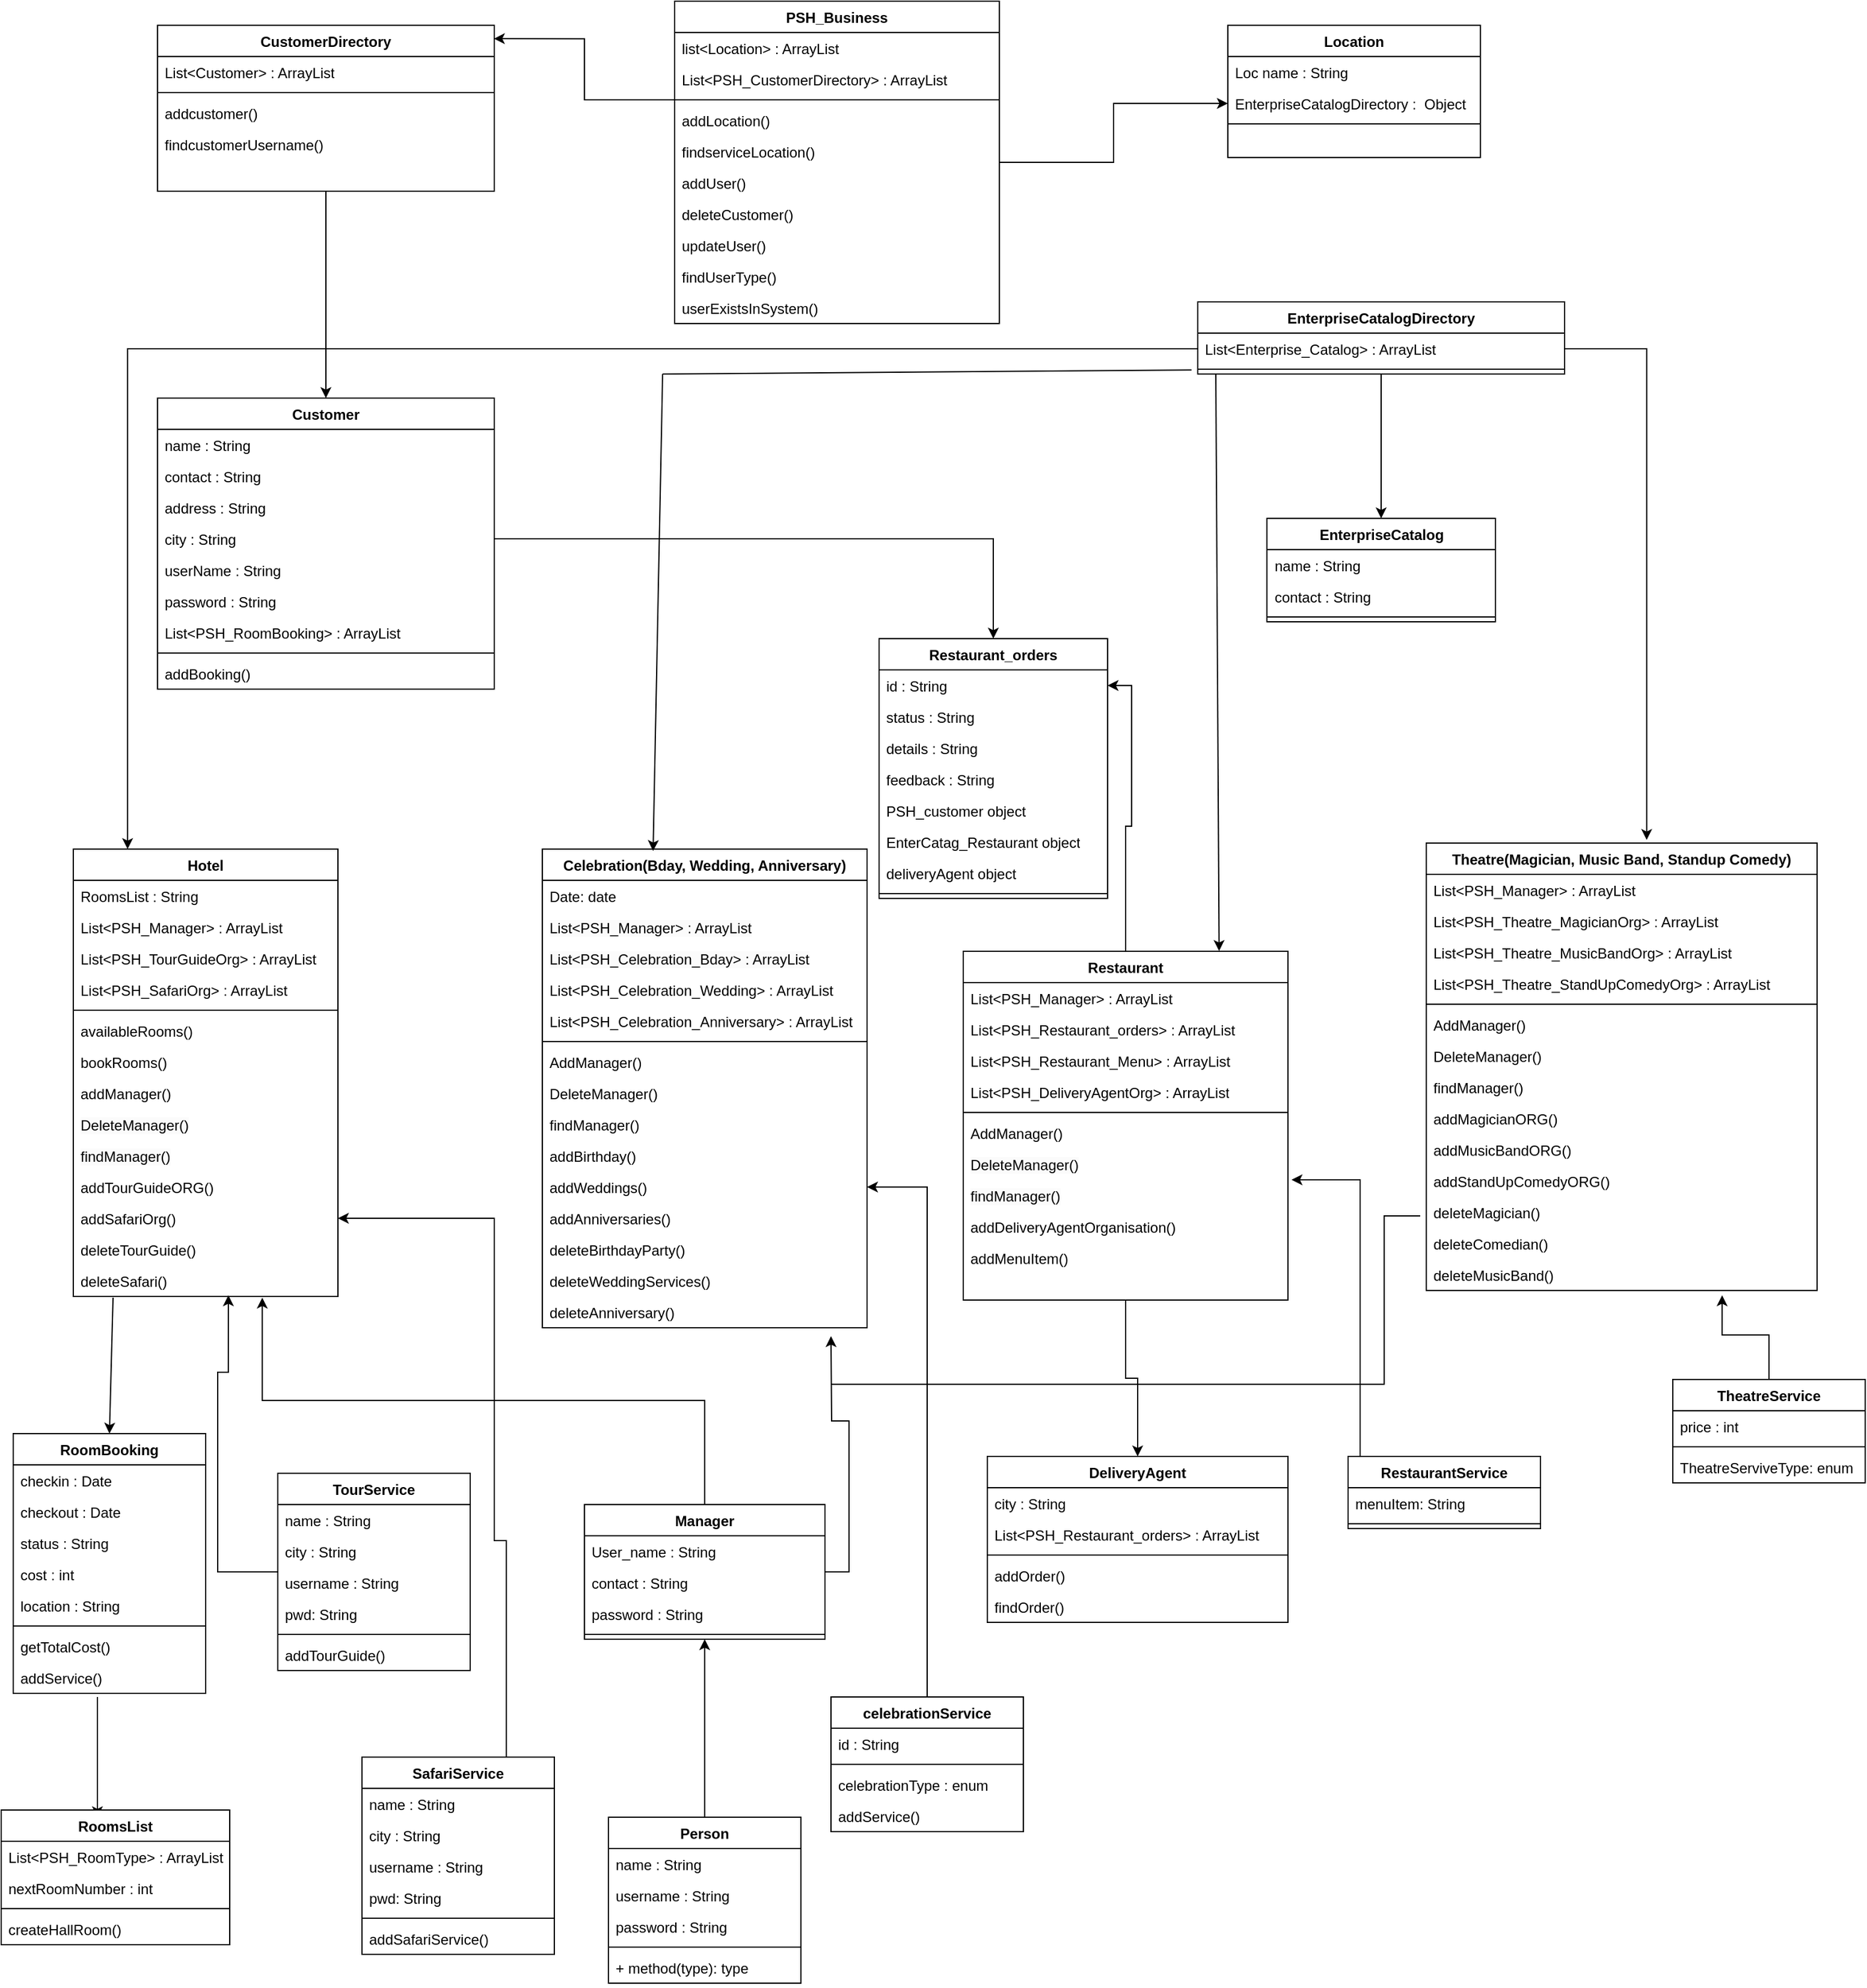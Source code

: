 <mxfile version="21.2.1" type="device">
  <diagram name="Page-1" id="pwZZ2oNss37NV0iwysYi">
    <mxGraphModel dx="1908" dy="2332" grid="1" gridSize="10" guides="1" tooltips="1" connect="1" arrows="1" fold="1" page="1" pageScale="1" pageWidth="850" pageHeight="1100" math="0" shadow="0">
      <root>
        <mxCell id="0" />
        <mxCell id="1" parent="0" />
        <mxCell id="L3UGM07HQzFSUhVb4tMJ-1" value="Location" style="swimlane;fontStyle=1;align=center;verticalAlign=top;childLayout=stackLayout;horizontal=1;startSize=26;horizontalStack=0;resizeParent=1;resizeParentMax=0;resizeLast=0;collapsible=1;marginBottom=0;whiteSpace=wrap;html=1;" parent="1" vertex="1">
          <mxGeometry x="1110" y="-990" width="210" height="110" as="geometry" />
        </mxCell>
        <mxCell id="L3UGM07HQzFSUhVb4tMJ-2" value="Loc name : String" style="text;strokeColor=none;fillColor=none;align=left;verticalAlign=top;spacingLeft=4;spacingRight=4;overflow=hidden;rotatable=0;points=[[0,0.5],[1,0.5]];portConstraint=eastwest;whiteSpace=wrap;html=1;" parent="L3UGM07HQzFSUhVb4tMJ-1" vertex="1">
          <mxGeometry y="26" width="210" height="26" as="geometry" />
        </mxCell>
        <mxCell id="L3UGM07HQzFSUhVb4tMJ-6" value="EnterpriseCatalogDirectory :&amp;nbsp; Object" style="text;strokeColor=none;fillColor=none;align=left;verticalAlign=top;spacingLeft=4;spacingRight=4;overflow=hidden;rotatable=0;points=[[0,0.5],[1,0.5]];portConstraint=eastwest;whiteSpace=wrap;html=1;" parent="L3UGM07HQzFSUhVb4tMJ-1" vertex="1">
          <mxGeometry y="52" width="210" height="26" as="geometry" />
        </mxCell>
        <mxCell id="L3UGM07HQzFSUhVb4tMJ-3" value="" style="line;strokeWidth=1;fillColor=none;align=left;verticalAlign=middle;spacingTop=-1;spacingLeft=3;spacingRight=3;rotatable=0;labelPosition=right;points=[];portConstraint=eastwest;strokeColor=inherit;" parent="L3UGM07HQzFSUhVb4tMJ-1" vertex="1">
          <mxGeometry y="78" width="210" height="8" as="geometry" />
        </mxCell>
        <mxCell id="L3UGM07HQzFSUhVb4tMJ-7" style="text;strokeColor=none;fillColor=none;align=left;verticalAlign=top;spacingLeft=4;spacingRight=4;overflow=hidden;rotatable=0;points=[[0,0.5],[1,0.5]];portConstraint=eastwest;whiteSpace=wrap;html=1;" parent="L3UGM07HQzFSUhVb4tMJ-1" vertex="1">
          <mxGeometry y="86" width="210" height="24" as="geometry" />
        </mxCell>
        <mxCell id="L3UGM07HQzFSUhVb4tMJ-8" value="EnterpriseCatalog" style="swimlane;fontStyle=1;align=center;verticalAlign=top;childLayout=stackLayout;horizontal=1;startSize=26;horizontalStack=0;resizeParent=1;resizeParentMax=0;resizeLast=0;collapsible=1;marginBottom=0;whiteSpace=wrap;html=1;" parent="1" vertex="1">
          <mxGeometry x="1142.5" y="-580" width="190" height="86" as="geometry" />
        </mxCell>
        <mxCell id="L3UGM07HQzFSUhVb4tMJ-9" value="name : String" style="text;strokeColor=none;fillColor=none;align=left;verticalAlign=top;spacingLeft=4;spacingRight=4;overflow=hidden;rotatable=0;points=[[0,0.5],[1,0.5]];portConstraint=eastwest;whiteSpace=wrap;html=1;" parent="L3UGM07HQzFSUhVb4tMJ-8" vertex="1">
          <mxGeometry y="26" width="190" height="26" as="geometry" />
        </mxCell>
        <mxCell id="L3UGM07HQzFSUhVb4tMJ-12" value="contact : String" style="text;strokeColor=none;fillColor=none;align=left;verticalAlign=top;spacingLeft=4;spacingRight=4;overflow=hidden;rotatable=0;points=[[0,0.5],[1,0.5]];portConstraint=eastwest;whiteSpace=wrap;html=1;" parent="L3UGM07HQzFSUhVb4tMJ-8" vertex="1">
          <mxGeometry y="52" width="190" height="26" as="geometry" />
        </mxCell>
        <mxCell id="L3UGM07HQzFSUhVb4tMJ-10" value="" style="line;strokeWidth=1;fillColor=none;align=left;verticalAlign=middle;spacingTop=-1;spacingLeft=3;spacingRight=3;rotatable=0;labelPosition=right;points=[];portConstraint=eastwest;strokeColor=inherit;" parent="L3UGM07HQzFSUhVb4tMJ-8" vertex="1">
          <mxGeometry y="78" width="190" height="8" as="geometry" />
        </mxCell>
        <mxCell id="CcEaX48VEPUPv7ju-uAB-81" style="edgeStyle=orthogonalEdgeStyle;rounded=0;orthogonalLoop=1;jettySize=auto;html=1;entryX=0.714;entryY=1.038;entryDx=0;entryDy=0;entryPerimeter=0;" edge="1" parent="1" source="L3UGM07HQzFSUhVb4tMJ-13" target="L_-zKKLFFjSHP7eHTm17-28">
          <mxGeometry relative="1" as="geometry" />
        </mxCell>
        <mxCell id="CcEaX48VEPUPv7ju-uAB-85" style="edgeStyle=orthogonalEdgeStyle;rounded=0;orthogonalLoop=1;jettySize=auto;html=1;" edge="1" parent="1" source="L3UGM07HQzFSUhVb4tMJ-13">
          <mxGeometry relative="1" as="geometry">
            <mxPoint x="780" y="100" as="targetPoint" />
          </mxGeometry>
        </mxCell>
        <mxCell id="L3UGM07HQzFSUhVb4tMJ-13" value="Manager" style="swimlane;fontStyle=1;align=center;verticalAlign=top;childLayout=stackLayout;horizontal=1;startSize=26;horizontalStack=0;resizeParent=1;resizeParentMax=0;resizeLast=0;collapsible=1;marginBottom=0;whiteSpace=wrap;html=1;" parent="1" vertex="1">
          <mxGeometry x="575" y="240" width="200" height="112" as="geometry" />
        </mxCell>
        <mxCell id="L3UGM07HQzFSUhVb4tMJ-14" value="User_name : String" style="text;strokeColor=none;fillColor=none;align=left;verticalAlign=top;spacingLeft=4;spacingRight=4;overflow=hidden;rotatable=0;points=[[0,0.5],[1,0.5]];portConstraint=eastwest;whiteSpace=wrap;html=1;" parent="L3UGM07HQzFSUhVb4tMJ-13" vertex="1">
          <mxGeometry y="26" width="200" height="26" as="geometry" />
        </mxCell>
        <mxCell id="L3UGM07HQzFSUhVb4tMJ-17" value="contact : String" style="text;strokeColor=none;fillColor=none;align=left;verticalAlign=top;spacingLeft=4;spacingRight=4;overflow=hidden;rotatable=0;points=[[0,0.5],[1,0.5]];portConstraint=eastwest;whiteSpace=wrap;html=1;" parent="L3UGM07HQzFSUhVb4tMJ-13" vertex="1">
          <mxGeometry y="52" width="200" height="26" as="geometry" />
        </mxCell>
        <mxCell id="L3UGM07HQzFSUhVb4tMJ-20" value="password : String" style="text;strokeColor=none;fillColor=none;align=left;verticalAlign=top;spacingLeft=4;spacingRight=4;overflow=hidden;rotatable=0;points=[[0,0.5],[1,0.5]];portConstraint=eastwest;whiteSpace=wrap;html=1;" parent="L3UGM07HQzFSUhVb4tMJ-13" vertex="1">
          <mxGeometry y="78" width="200" height="26" as="geometry" />
        </mxCell>
        <mxCell id="L3UGM07HQzFSUhVb4tMJ-15" value="" style="line;strokeWidth=1;fillColor=none;align=left;verticalAlign=middle;spacingTop=-1;spacingLeft=3;spacingRight=3;rotatable=0;labelPosition=right;points=[];portConstraint=eastwest;strokeColor=inherit;" parent="L3UGM07HQzFSUhVb4tMJ-13" vertex="1">
          <mxGeometry y="104" width="200" height="8" as="geometry" />
        </mxCell>
        <mxCell id="L3UGM07HQzFSUhVb4tMJ-21" value="Customer" style="swimlane;fontStyle=1;align=center;verticalAlign=top;childLayout=stackLayout;horizontal=1;startSize=26;horizontalStack=0;resizeParent=1;resizeParentMax=0;resizeLast=0;collapsible=1;marginBottom=0;whiteSpace=wrap;html=1;" parent="1" vertex="1">
          <mxGeometry x="220" y="-680" width="280" height="242" as="geometry" />
        </mxCell>
        <mxCell id="L3UGM07HQzFSUhVb4tMJ-22" value="name : String" style="text;strokeColor=none;fillColor=none;align=left;verticalAlign=top;spacingLeft=4;spacingRight=4;overflow=hidden;rotatable=0;points=[[0,0.5],[1,0.5]];portConstraint=eastwest;whiteSpace=wrap;html=1;" parent="L3UGM07HQzFSUhVb4tMJ-21" vertex="1">
          <mxGeometry y="26" width="280" height="26" as="geometry" />
        </mxCell>
        <mxCell id="L3UGM07HQzFSUhVb4tMJ-30" value="contact : String" style="text;strokeColor=none;fillColor=none;align=left;verticalAlign=top;spacingLeft=4;spacingRight=4;overflow=hidden;rotatable=0;points=[[0,0.5],[1,0.5]];portConstraint=eastwest;whiteSpace=wrap;html=1;" parent="L3UGM07HQzFSUhVb4tMJ-21" vertex="1">
          <mxGeometry y="52" width="280" height="26" as="geometry" />
        </mxCell>
        <mxCell id="L3UGM07HQzFSUhVb4tMJ-29" value="address : String" style="text;strokeColor=none;fillColor=none;align=left;verticalAlign=top;spacingLeft=4;spacingRight=4;overflow=hidden;rotatable=0;points=[[0,0.5],[1,0.5]];portConstraint=eastwest;whiteSpace=wrap;html=1;" parent="L3UGM07HQzFSUhVb4tMJ-21" vertex="1">
          <mxGeometry y="78" width="280" height="26" as="geometry" />
        </mxCell>
        <mxCell id="L3UGM07HQzFSUhVb4tMJ-28" value="city : String" style="text;strokeColor=none;fillColor=none;align=left;verticalAlign=top;spacingLeft=4;spacingRight=4;overflow=hidden;rotatable=0;points=[[0,0.5],[1,0.5]];portConstraint=eastwest;whiteSpace=wrap;html=1;" parent="L3UGM07HQzFSUhVb4tMJ-21" vertex="1">
          <mxGeometry y="104" width="280" height="26" as="geometry" />
        </mxCell>
        <mxCell id="L3UGM07HQzFSUhVb4tMJ-27" value="userName : String" style="text;strokeColor=none;fillColor=none;align=left;verticalAlign=top;spacingLeft=4;spacingRight=4;overflow=hidden;rotatable=0;points=[[0,0.5],[1,0.5]];portConstraint=eastwest;whiteSpace=wrap;html=1;" parent="L3UGM07HQzFSUhVb4tMJ-21" vertex="1">
          <mxGeometry y="130" width="280" height="26" as="geometry" />
        </mxCell>
        <mxCell id="L3UGM07HQzFSUhVb4tMJ-26" value="password : String" style="text;strokeColor=none;fillColor=none;align=left;verticalAlign=top;spacingLeft=4;spacingRight=4;overflow=hidden;rotatable=0;points=[[0,0.5],[1,0.5]];portConstraint=eastwest;whiteSpace=wrap;html=1;" parent="L3UGM07HQzFSUhVb4tMJ-21" vertex="1">
          <mxGeometry y="156" width="280" height="26" as="geometry" />
        </mxCell>
        <mxCell id="L3UGM07HQzFSUhVb4tMJ-31" value="List&amp;lt;PSH_RoomBooking&amp;gt; : ArrayList" style="text;strokeColor=none;fillColor=none;align=left;verticalAlign=top;spacingLeft=4;spacingRight=4;overflow=hidden;rotatable=0;points=[[0,0.5],[1,0.5]];portConstraint=eastwest;whiteSpace=wrap;html=1;" parent="L3UGM07HQzFSUhVb4tMJ-21" vertex="1">
          <mxGeometry y="182" width="280" height="26" as="geometry" />
        </mxCell>
        <mxCell id="L3UGM07HQzFSUhVb4tMJ-23" value="" style="line;strokeWidth=1;fillColor=none;align=left;verticalAlign=middle;spacingTop=-1;spacingLeft=3;spacingRight=3;rotatable=0;labelPosition=right;points=[];portConstraint=eastwest;strokeColor=inherit;" parent="L3UGM07HQzFSUhVb4tMJ-21" vertex="1">
          <mxGeometry y="208" width="280" height="8" as="geometry" />
        </mxCell>
        <mxCell id="L3UGM07HQzFSUhVb4tMJ-24" value="addBooking()" style="text;strokeColor=none;fillColor=none;align=left;verticalAlign=top;spacingLeft=4;spacingRight=4;overflow=hidden;rotatable=0;points=[[0,0.5],[1,0.5]];portConstraint=eastwest;whiteSpace=wrap;html=1;" parent="L3UGM07HQzFSUhVb4tMJ-21" vertex="1">
          <mxGeometry y="216" width="280" height="26" as="geometry" />
        </mxCell>
        <mxCell id="L3UGM07HQzFSUhVb4tMJ-34" value="Hotel" style="swimlane;fontStyle=1;align=center;verticalAlign=top;childLayout=stackLayout;horizontal=1;startSize=26;horizontalStack=0;resizeParent=1;resizeParentMax=0;resizeLast=0;collapsible=1;marginBottom=0;whiteSpace=wrap;html=1;" parent="1" vertex="1">
          <mxGeometry x="150" y="-305" width="220" height="372" as="geometry" />
        </mxCell>
        <mxCell id="L3UGM07HQzFSUhVb4tMJ-35" value="RoomsList : String" style="text;strokeColor=none;fillColor=none;align=left;verticalAlign=top;spacingLeft=4;spacingRight=4;overflow=hidden;rotatable=0;points=[[0,0.5],[1,0.5]];portConstraint=eastwest;whiteSpace=wrap;html=1;" parent="L3UGM07HQzFSUhVb4tMJ-34" vertex="1">
          <mxGeometry y="26" width="220" height="26" as="geometry" />
        </mxCell>
        <mxCell id="L3UGM07HQzFSUhVb4tMJ-39" value="List&amp;lt;PSH_Manager&amp;gt; : ArrayList" style="text;strokeColor=none;fillColor=none;align=left;verticalAlign=top;spacingLeft=4;spacingRight=4;overflow=hidden;rotatable=0;points=[[0,0.5],[1,0.5]];portConstraint=eastwest;whiteSpace=wrap;html=1;" parent="L3UGM07HQzFSUhVb4tMJ-34" vertex="1">
          <mxGeometry y="52" width="220" height="26" as="geometry" />
        </mxCell>
        <mxCell id="L3UGM07HQzFSUhVb4tMJ-41" value="List&amp;lt;PSH_TourGuideOrg&amp;gt; : ArrayList" style="text;strokeColor=none;fillColor=none;align=left;verticalAlign=top;spacingLeft=4;spacingRight=4;overflow=hidden;rotatable=0;points=[[0,0.5],[1,0.5]];portConstraint=eastwest;whiteSpace=wrap;html=1;" parent="L3UGM07HQzFSUhVb4tMJ-34" vertex="1">
          <mxGeometry y="78" width="220" height="26" as="geometry" />
        </mxCell>
        <mxCell id="L3UGM07HQzFSUhVb4tMJ-40" value="List&amp;lt;PSH_SafariOrg&amp;gt; : ArrayList" style="text;strokeColor=none;fillColor=none;align=left;verticalAlign=top;spacingLeft=4;spacingRight=4;overflow=hidden;rotatable=0;points=[[0,0.5],[1,0.5]];portConstraint=eastwest;whiteSpace=wrap;html=1;" parent="L3UGM07HQzFSUhVb4tMJ-34" vertex="1">
          <mxGeometry y="104" width="220" height="26" as="geometry" />
        </mxCell>
        <mxCell id="L3UGM07HQzFSUhVb4tMJ-36" value="" style="line;strokeWidth=1;fillColor=none;align=left;verticalAlign=middle;spacingTop=-1;spacingLeft=3;spacingRight=3;rotatable=0;labelPosition=right;points=[];portConstraint=eastwest;strokeColor=inherit;" parent="L3UGM07HQzFSUhVb4tMJ-34" vertex="1">
          <mxGeometry y="130" width="220" height="8" as="geometry" />
        </mxCell>
        <mxCell id="L3UGM07HQzFSUhVb4tMJ-38" value="availableRooms()" style="text;strokeColor=none;fillColor=none;align=left;verticalAlign=top;spacingLeft=4;spacingRight=4;overflow=hidden;rotatable=0;points=[[0,0.5],[1,0.5]];portConstraint=eastwest;whiteSpace=wrap;html=1;" parent="L3UGM07HQzFSUhVb4tMJ-34" vertex="1">
          <mxGeometry y="138" width="220" height="26" as="geometry" />
        </mxCell>
        <mxCell id="L_-zKKLFFjSHP7eHTm17-25" value="bookRooms()" style="text;strokeColor=none;fillColor=none;align=left;verticalAlign=top;spacingLeft=4;spacingRight=4;overflow=hidden;rotatable=0;points=[[0,0.5],[1,0.5]];portConstraint=eastwest;whiteSpace=wrap;html=1;" parent="L3UGM07HQzFSUhVb4tMJ-34" vertex="1">
          <mxGeometry y="164" width="220" height="26" as="geometry" />
        </mxCell>
        <mxCell id="L_-zKKLFFjSHP7eHTm17-24" value="addManager()" style="text;strokeColor=none;fillColor=none;align=left;verticalAlign=top;spacingLeft=4;spacingRight=4;overflow=hidden;rotatable=0;points=[[0,0.5],[1,0.5]];portConstraint=eastwest;whiteSpace=wrap;html=1;" parent="L3UGM07HQzFSUhVb4tMJ-34" vertex="1">
          <mxGeometry y="190" width="220" height="26" as="geometry" />
        </mxCell>
        <mxCell id="L_-zKKLFFjSHP7eHTm17-23" value="&lt;meta charset=&quot;utf-8&quot;&gt;&lt;span style=&quot;color: rgb(0, 0, 0); font-family: Helvetica; font-size: 12px; font-style: normal; font-variant-ligatures: normal; font-variant-caps: normal; font-weight: 400; letter-spacing: normal; orphans: 2; text-align: left; text-indent: 0px; text-transform: none; widows: 2; word-spacing: 0px; -webkit-text-stroke-width: 0px; background-color: rgb(251, 251, 251); text-decoration-thickness: initial; text-decoration-style: initial; text-decoration-color: initial; float: none; display: inline !important;&quot;&gt;DeleteManager()&lt;/span&gt;" style="text;strokeColor=none;fillColor=none;align=left;verticalAlign=top;spacingLeft=4;spacingRight=4;overflow=hidden;rotatable=0;points=[[0,0.5],[1,0.5]];portConstraint=eastwest;whiteSpace=wrap;html=1;" parent="L3UGM07HQzFSUhVb4tMJ-34" vertex="1">
          <mxGeometry y="216" width="220" height="26" as="geometry" />
        </mxCell>
        <mxCell id="L_-zKKLFFjSHP7eHTm17-27" value="&lt;meta charset=&quot;utf-8&quot;&gt;&lt;span style=&quot;color: rgb(0, 0, 0); font-family: Helvetica; font-size: 12px; font-style: normal; font-variant-ligatures: normal; font-variant-caps: normal; font-weight: 400; letter-spacing: normal; orphans: 2; text-align: left; text-indent: 0px; text-transform: none; widows: 2; word-spacing: 0px; -webkit-text-stroke-width: 0px; background-color: rgb(251, 251, 251); text-decoration-thickness: initial; text-decoration-style: initial; text-decoration-color: initial; float: none; display: inline !important;&quot;&gt;findManager()&lt;/span&gt;" style="text;strokeColor=none;fillColor=none;align=left;verticalAlign=top;spacingLeft=4;spacingRight=4;overflow=hidden;rotatable=0;points=[[0,0.5],[1,0.5]];portConstraint=eastwest;whiteSpace=wrap;html=1;" parent="L3UGM07HQzFSUhVb4tMJ-34" vertex="1">
          <mxGeometry y="242" width="220" height="26" as="geometry" />
        </mxCell>
        <mxCell id="L_-zKKLFFjSHP7eHTm17-26" value="addTourGuideORG()" style="text;strokeColor=none;fillColor=none;align=left;verticalAlign=top;spacingLeft=4;spacingRight=4;overflow=hidden;rotatable=0;points=[[0,0.5],[1,0.5]];portConstraint=eastwest;whiteSpace=wrap;html=1;" parent="L3UGM07HQzFSUhVb4tMJ-34" vertex="1">
          <mxGeometry y="268" width="220" height="26" as="geometry" />
        </mxCell>
        <mxCell id="L_-zKKLFFjSHP7eHTm17-30" value="addSafariOrg()" style="text;strokeColor=none;fillColor=none;align=left;verticalAlign=top;spacingLeft=4;spacingRight=4;overflow=hidden;rotatable=0;points=[[0,0.5],[1,0.5]];portConstraint=eastwest;whiteSpace=wrap;html=1;" parent="L3UGM07HQzFSUhVb4tMJ-34" vertex="1">
          <mxGeometry y="294" width="220" height="26" as="geometry" />
        </mxCell>
        <mxCell id="L_-zKKLFFjSHP7eHTm17-29" value="deleteTourGuide()" style="text;strokeColor=none;fillColor=none;align=left;verticalAlign=top;spacingLeft=4;spacingRight=4;overflow=hidden;rotatable=0;points=[[0,0.5],[1,0.5]];portConstraint=eastwest;whiteSpace=wrap;html=1;" parent="L3UGM07HQzFSUhVb4tMJ-34" vertex="1">
          <mxGeometry y="320" width="220" height="26" as="geometry" />
        </mxCell>
        <mxCell id="L_-zKKLFFjSHP7eHTm17-28" value="deleteSafari()" style="text;strokeColor=none;fillColor=none;align=left;verticalAlign=top;spacingLeft=4;spacingRight=4;overflow=hidden;rotatable=0;points=[[0,0.5],[1,0.5]];portConstraint=eastwest;whiteSpace=wrap;html=1;" parent="L3UGM07HQzFSUhVb4tMJ-34" vertex="1">
          <mxGeometry y="346" width="220" height="26" as="geometry" />
        </mxCell>
        <mxCell id="L_-zKKLFFjSHP7eHTm17-3" value="Celebration(Bday, Wedding, Anniversary)" style="swimlane;fontStyle=1;align=center;verticalAlign=top;childLayout=stackLayout;horizontal=1;startSize=26;horizontalStack=0;resizeParent=1;resizeParentMax=0;resizeLast=0;collapsible=1;marginBottom=0;whiteSpace=wrap;html=1;" parent="1" vertex="1">
          <mxGeometry x="540" y="-305" width="270" height="398" as="geometry" />
        </mxCell>
        <mxCell id="L_-zKKLFFjSHP7eHTm17-4" value="Date: date" style="text;strokeColor=none;fillColor=none;align=left;verticalAlign=top;spacingLeft=4;spacingRight=4;overflow=hidden;rotatable=0;points=[[0,0.5],[1,0.5]];portConstraint=eastwest;whiteSpace=wrap;html=1;" parent="L_-zKKLFFjSHP7eHTm17-3" vertex="1">
          <mxGeometry y="26" width="270" height="26" as="geometry" />
        </mxCell>
        <mxCell id="L_-zKKLFFjSHP7eHTm17-5" value="&lt;span style=&quot;color: rgb(0, 0, 0); font-family: Helvetica; font-size: 12px; font-style: normal; font-variant-ligatures: normal; font-variant-caps: normal; font-weight: 400; letter-spacing: normal; orphans: 2; text-align: left; text-indent: 0px; text-transform: none; widows: 2; word-spacing: 0px; -webkit-text-stroke-width: 0px; background-color: rgb(251, 251, 251); text-decoration-thickness: initial; text-decoration-style: initial; text-decoration-color: initial; float: none; display: inline !important;&quot;&gt;List&amp;lt;PSH_Manager&amp;gt; : ArrayList&lt;/span&gt;" style="text;strokeColor=none;fillColor=none;align=left;verticalAlign=top;spacingLeft=4;spacingRight=4;overflow=hidden;rotatable=0;points=[[0,0.5],[1,0.5]];portConstraint=eastwest;whiteSpace=wrap;html=1;" parent="L_-zKKLFFjSHP7eHTm17-3" vertex="1">
          <mxGeometry y="52" width="270" height="26" as="geometry" />
        </mxCell>
        <mxCell id="L_-zKKLFFjSHP7eHTm17-6" value="&lt;span style=&quot;color: rgb(0, 0, 0); font-family: Helvetica; font-size: 12px; font-style: normal; font-variant-ligatures: normal; font-variant-caps: normal; font-weight: 400; letter-spacing: normal; orphans: 2; text-align: left; text-indent: 0px; text-transform: none; widows: 2; word-spacing: 0px; -webkit-text-stroke-width: 0px; background-color: rgb(251, 251, 251); text-decoration-thickness: initial; text-decoration-style: initial; text-decoration-color: initial; float: none; display: inline !important;&quot;&gt;List&amp;lt;PSH_Celebration_Bday&amp;gt; : ArrayList&lt;/span&gt;" style="text;strokeColor=none;fillColor=none;align=left;verticalAlign=top;spacingLeft=4;spacingRight=4;overflow=hidden;rotatable=0;points=[[0,0.5],[1,0.5]];portConstraint=eastwest;whiteSpace=wrap;html=1;" parent="L_-zKKLFFjSHP7eHTm17-3" vertex="1">
          <mxGeometry y="78" width="270" height="26" as="geometry" />
        </mxCell>
        <mxCell id="L_-zKKLFFjSHP7eHTm17-11" value="List&amp;lt;PSH_Celebration_Wedding&amp;gt; : ArrayList" style="text;strokeColor=none;fillColor=none;align=left;verticalAlign=top;spacingLeft=4;spacingRight=4;overflow=hidden;rotatable=0;points=[[0,0.5],[1,0.5]];portConstraint=eastwest;whiteSpace=wrap;html=1;" parent="L_-zKKLFFjSHP7eHTm17-3" vertex="1">
          <mxGeometry y="104" width="270" height="26" as="geometry" />
        </mxCell>
        <mxCell id="L_-zKKLFFjSHP7eHTm17-12" value="List&amp;lt;PSH_Celebration_Anniversary&amp;gt; : ArrayList" style="text;strokeColor=none;fillColor=none;align=left;verticalAlign=top;spacingLeft=4;spacingRight=4;overflow=hidden;rotatable=0;points=[[0,0.5],[1,0.5]];portConstraint=eastwest;whiteSpace=wrap;html=1;" parent="L_-zKKLFFjSHP7eHTm17-3" vertex="1">
          <mxGeometry y="130" width="270" height="26" as="geometry" />
        </mxCell>
        <mxCell id="L_-zKKLFFjSHP7eHTm17-7" value="" style="line;strokeWidth=1;fillColor=none;align=left;verticalAlign=middle;spacingTop=-1;spacingLeft=3;spacingRight=3;rotatable=0;labelPosition=right;points=[];portConstraint=eastwest;strokeColor=inherit;" parent="L_-zKKLFFjSHP7eHTm17-3" vertex="1">
          <mxGeometry y="156" width="270" height="8" as="geometry" />
        </mxCell>
        <mxCell id="L_-zKKLFFjSHP7eHTm17-8" value="AddManager()" style="text;strokeColor=none;fillColor=none;align=left;verticalAlign=top;spacingLeft=4;spacingRight=4;overflow=hidden;rotatable=0;points=[[0,0.5],[1,0.5]];portConstraint=eastwest;whiteSpace=wrap;html=1;" parent="L_-zKKLFFjSHP7eHTm17-3" vertex="1">
          <mxGeometry y="164" width="270" height="26" as="geometry" />
        </mxCell>
        <mxCell id="L_-zKKLFFjSHP7eHTm17-9" value="DeleteManager()" style="text;strokeColor=none;fillColor=none;align=left;verticalAlign=top;spacingLeft=4;spacingRight=4;overflow=hidden;rotatable=0;points=[[0,0.5],[1,0.5]];portConstraint=eastwest;whiteSpace=wrap;html=1;" parent="L_-zKKLFFjSHP7eHTm17-3" vertex="1">
          <mxGeometry y="190" width="270" height="26" as="geometry" />
        </mxCell>
        <mxCell id="L_-zKKLFFjSHP7eHTm17-17" value="findManager()" style="text;strokeColor=none;fillColor=none;align=left;verticalAlign=top;spacingLeft=4;spacingRight=4;overflow=hidden;rotatable=0;points=[[0,0.5],[1,0.5]];portConstraint=eastwest;whiteSpace=wrap;html=1;" parent="L_-zKKLFFjSHP7eHTm17-3" vertex="1">
          <mxGeometry y="216" width="270" height="26" as="geometry" />
        </mxCell>
        <mxCell id="L_-zKKLFFjSHP7eHTm17-16" value="addBirthday()" style="text;strokeColor=none;fillColor=none;align=left;verticalAlign=top;spacingLeft=4;spacingRight=4;overflow=hidden;rotatable=0;points=[[0,0.5],[1,0.5]];portConstraint=eastwest;whiteSpace=wrap;html=1;" parent="L_-zKKLFFjSHP7eHTm17-3" vertex="1">
          <mxGeometry y="242" width="270" height="26" as="geometry" />
        </mxCell>
        <mxCell id="L_-zKKLFFjSHP7eHTm17-15" value="addWeddings()" style="text;strokeColor=none;fillColor=none;align=left;verticalAlign=top;spacingLeft=4;spacingRight=4;overflow=hidden;rotatable=0;points=[[0,0.5],[1,0.5]];portConstraint=eastwest;whiteSpace=wrap;html=1;" parent="L_-zKKLFFjSHP7eHTm17-3" vertex="1">
          <mxGeometry y="268" width="270" height="26" as="geometry" />
        </mxCell>
        <mxCell id="L_-zKKLFFjSHP7eHTm17-14" value="addAnniversaries()" style="text;strokeColor=none;fillColor=none;align=left;verticalAlign=top;spacingLeft=4;spacingRight=4;overflow=hidden;rotatable=0;points=[[0,0.5],[1,0.5]];portConstraint=eastwest;whiteSpace=wrap;html=1;" parent="L_-zKKLFFjSHP7eHTm17-3" vertex="1">
          <mxGeometry y="294" width="270" height="26" as="geometry" />
        </mxCell>
        <mxCell id="L_-zKKLFFjSHP7eHTm17-13" value="deleteBirthdayParty()" style="text;strokeColor=none;fillColor=none;align=left;verticalAlign=top;spacingLeft=4;spacingRight=4;overflow=hidden;rotatable=0;points=[[0,0.5],[1,0.5]];portConstraint=eastwest;whiteSpace=wrap;html=1;" parent="L_-zKKLFFjSHP7eHTm17-3" vertex="1">
          <mxGeometry y="320" width="270" height="26" as="geometry" />
        </mxCell>
        <mxCell id="L_-zKKLFFjSHP7eHTm17-10" value="deleteWeddingServices()" style="text;strokeColor=none;fillColor=none;align=left;verticalAlign=top;spacingLeft=4;spacingRight=4;overflow=hidden;rotatable=0;points=[[0,0.5],[1,0.5]];portConstraint=eastwest;whiteSpace=wrap;html=1;" parent="L_-zKKLFFjSHP7eHTm17-3" vertex="1">
          <mxGeometry y="346" width="270" height="26" as="geometry" />
        </mxCell>
        <mxCell id="L_-zKKLFFjSHP7eHTm17-18" value="deleteAnniversary()" style="text;strokeColor=none;fillColor=none;align=left;verticalAlign=top;spacingLeft=4;spacingRight=4;overflow=hidden;rotatable=0;points=[[0,0.5],[1,0.5]];portConstraint=eastwest;whiteSpace=wrap;html=1;" parent="L_-zKKLFFjSHP7eHTm17-3" vertex="1">
          <mxGeometry y="372" width="270" height="26" as="geometry" />
        </mxCell>
        <mxCell id="CcEaX48VEPUPv7ju-uAB-52" style="edgeStyle=orthogonalEdgeStyle;rounded=0;orthogonalLoop=1;jettySize=auto;html=1;entryX=1;entryY=0.5;entryDx=0;entryDy=0;" edge="1" parent="1" source="L_-zKKLFFjSHP7eHTm17-19" target="CcEaX48VEPUPv7ju-uAB-47">
          <mxGeometry relative="1" as="geometry" />
        </mxCell>
        <mxCell id="CcEaX48VEPUPv7ju-uAB-63" style="edgeStyle=orthogonalEdgeStyle;rounded=0;orthogonalLoop=1;jettySize=auto;html=1;entryX=0.5;entryY=0;entryDx=0;entryDy=0;" edge="1" parent="1" source="L_-zKKLFFjSHP7eHTm17-19" target="L_-zKKLFFjSHP7eHTm17-67">
          <mxGeometry relative="1" as="geometry" />
        </mxCell>
        <mxCell id="L_-zKKLFFjSHP7eHTm17-19" value="Restaurant" style="swimlane;fontStyle=1;align=center;verticalAlign=top;childLayout=stackLayout;horizontal=1;startSize=26;horizontalStack=0;resizeParent=1;resizeParentMax=0;resizeLast=0;collapsible=1;marginBottom=0;whiteSpace=wrap;html=1;" parent="1" vertex="1">
          <mxGeometry x="890" y="-220" width="270" height="290" as="geometry" />
        </mxCell>
        <mxCell id="L_-zKKLFFjSHP7eHTm17-20" value="List&amp;lt;PSH_Manager&amp;gt; : ArrayList" style="text;strokeColor=none;fillColor=none;align=left;verticalAlign=top;spacingLeft=4;spacingRight=4;overflow=hidden;rotatable=0;points=[[0,0.5],[1,0.5]];portConstraint=eastwest;whiteSpace=wrap;html=1;" parent="L_-zKKLFFjSHP7eHTm17-19" vertex="1">
          <mxGeometry y="26" width="270" height="26" as="geometry" />
        </mxCell>
        <mxCell id="L_-zKKLFFjSHP7eHTm17-33" value="List&amp;lt;PSH_Restaurant_orders&amp;gt; : ArrayList" style="text;strokeColor=none;fillColor=none;align=left;verticalAlign=top;spacingLeft=4;spacingRight=4;overflow=hidden;rotatable=0;points=[[0,0.5],[1,0.5]];portConstraint=eastwest;whiteSpace=wrap;html=1;" parent="L_-zKKLFFjSHP7eHTm17-19" vertex="1">
          <mxGeometry y="52" width="270" height="26" as="geometry" />
        </mxCell>
        <mxCell id="L_-zKKLFFjSHP7eHTm17-32" value="List&amp;lt;PSH_Restaurant_Menu&amp;gt; : ArrayList" style="text;strokeColor=none;fillColor=none;align=left;verticalAlign=top;spacingLeft=4;spacingRight=4;overflow=hidden;rotatable=0;points=[[0,0.5],[1,0.5]];portConstraint=eastwest;whiteSpace=wrap;html=1;" parent="L_-zKKLFFjSHP7eHTm17-19" vertex="1">
          <mxGeometry y="78" width="270" height="26" as="geometry" />
        </mxCell>
        <mxCell id="L_-zKKLFFjSHP7eHTm17-31" value="List&amp;lt;PSH_DeliveryAgentOrg&amp;gt; : ArrayList" style="text;strokeColor=none;fillColor=none;align=left;verticalAlign=top;spacingLeft=4;spacingRight=4;overflow=hidden;rotatable=0;points=[[0,0.5],[1,0.5]];portConstraint=eastwest;whiteSpace=wrap;html=1;" parent="L_-zKKLFFjSHP7eHTm17-19" vertex="1">
          <mxGeometry y="104" width="270" height="26" as="geometry" />
        </mxCell>
        <mxCell id="L_-zKKLFFjSHP7eHTm17-21" value="" style="line;strokeWidth=1;fillColor=none;align=left;verticalAlign=middle;spacingTop=-1;spacingLeft=3;spacingRight=3;rotatable=0;labelPosition=right;points=[];portConstraint=eastwest;strokeColor=inherit;" parent="L_-zKKLFFjSHP7eHTm17-19" vertex="1">
          <mxGeometry y="130" width="270" height="8" as="geometry" />
        </mxCell>
        <mxCell id="L_-zKKLFFjSHP7eHTm17-22" value="AddManager()" style="text;strokeColor=none;fillColor=none;align=left;verticalAlign=top;spacingLeft=4;spacingRight=4;overflow=hidden;rotatable=0;points=[[0,0.5],[1,0.5]];portConstraint=eastwest;whiteSpace=wrap;html=1;" parent="L_-zKKLFFjSHP7eHTm17-19" vertex="1">
          <mxGeometry y="138" width="270" height="26" as="geometry" />
        </mxCell>
        <mxCell id="L_-zKKLFFjSHP7eHTm17-36" value="&lt;meta charset=&quot;utf-8&quot;&gt;&lt;span style=&quot;color: rgb(0, 0, 0); font-family: Helvetica; font-size: 12px; font-style: normal; font-variant-ligatures: normal; font-variant-caps: normal; font-weight: 400; letter-spacing: normal; orphans: 2; text-align: left; text-indent: 0px; text-transform: none; widows: 2; word-spacing: 0px; -webkit-text-stroke-width: 0px; background-color: rgb(251, 251, 251); text-decoration-thickness: initial; text-decoration-style: initial; text-decoration-color: initial; float: none; display: inline !important;&quot;&gt;DeleteManager()&lt;/span&gt;" style="text;strokeColor=none;fillColor=none;align=left;verticalAlign=top;spacingLeft=4;spacingRight=4;overflow=hidden;rotatable=0;points=[[0,0.5],[1,0.5]];portConstraint=eastwest;whiteSpace=wrap;html=1;" parent="L_-zKKLFFjSHP7eHTm17-19" vertex="1">
          <mxGeometry y="164" width="270" height="26" as="geometry" />
        </mxCell>
        <mxCell id="L_-zKKLFFjSHP7eHTm17-35" value="&lt;meta charset=&quot;utf-8&quot;&gt;&lt;span style=&quot;color: rgb(0, 0, 0); font-family: Helvetica; font-size: 12px; font-style: normal; font-variant-ligatures: normal; font-variant-caps: normal; font-weight: 400; letter-spacing: normal; orphans: 2; text-align: left; text-indent: 0px; text-transform: none; widows: 2; word-spacing: 0px; -webkit-text-stroke-width: 0px; background-color: rgb(251, 251, 251); text-decoration-thickness: initial; text-decoration-style: initial; text-decoration-color: initial; float: none; display: inline !important;&quot;&gt;findManager()&lt;/span&gt;" style="text;strokeColor=none;fillColor=none;align=left;verticalAlign=top;spacingLeft=4;spacingRight=4;overflow=hidden;rotatable=0;points=[[0,0.5],[1,0.5]];portConstraint=eastwest;whiteSpace=wrap;html=1;" parent="L_-zKKLFFjSHP7eHTm17-19" vertex="1">
          <mxGeometry y="190" width="270" height="26" as="geometry" />
        </mxCell>
        <mxCell id="L_-zKKLFFjSHP7eHTm17-34" value="addDeliveryAgentOrganisation()" style="text;strokeColor=none;fillColor=none;align=left;verticalAlign=top;spacingLeft=4;spacingRight=4;overflow=hidden;rotatable=0;points=[[0,0.5],[1,0.5]];portConstraint=eastwest;whiteSpace=wrap;html=1;" parent="L_-zKKLFFjSHP7eHTm17-19" vertex="1">
          <mxGeometry y="216" width="270" height="26" as="geometry" />
        </mxCell>
        <mxCell id="L_-zKKLFFjSHP7eHTm17-37" value="addMenuItem()" style="text;strokeColor=none;fillColor=none;align=left;verticalAlign=top;spacingLeft=4;spacingRight=4;overflow=hidden;rotatable=0;points=[[0,0.5],[1,0.5]];portConstraint=eastwest;whiteSpace=wrap;html=1;" parent="L_-zKKLFFjSHP7eHTm17-19" vertex="1">
          <mxGeometry y="242" width="270" height="48" as="geometry" />
        </mxCell>
        <mxCell id="L_-zKKLFFjSHP7eHTm17-38" value="Theatre(Magician, Music Band, Standup Comedy)" style="swimlane;fontStyle=1;align=center;verticalAlign=top;childLayout=stackLayout;horizontal=1;startSize=26;horizontalStack=0;resizeParent=1;resizeParentMax=0;resizeLast=0;collapsible=1;marginBottom=0;whiteSpace=wrap;html=1;" parent="1" vertex="1">
          <mxGeometry x="1275" y="-310" width="325" height="372" as="geometry" />
        </mxCell>
        <mxCell id="L_-zKKLFFjSHP7eHTm17-39" value="List&amp;lt;PSH_Manager&amp;gt; : ArrayList" style="text;strokeColor=none;fillColor=none;align=left;verticalAlign=top;spacingLeft=4;spacingRight=4;overflow=hidden;rotatable=0;points=[[0,0.5],[1,0.5]];portConstraint=eastwest;whiteSpace=wrap;html=1;" parent="L_-zKKLFFjSHP7eHTm17-38" vertex="1">
          <mxGeometry y="26" width="325" height="26" as="geometry" />
        </mxCell>
        <mxCell id="L_-zKKLFFjSHP7eHTm17-44" value="List&amp;lt;PSH_Theatre_MagicianOrg&amp;gt; : ArrayList" style="text;strokeColor=none;fillColor=none;align=left;verticalAlign=top;spacingLeft=4;spacingRight=4;overflow=hidden;rotatable=0;points=[[0,0.5],[1,0.5]];portConstraint=eastwest;whiteSpace=wrap;html=1;" parent="L_-zKKLFFjSHP7eHTm17-38" vertex="1">
          <mxGeometry y="52" width="325" height="26" as="geometry" />
        </mxCell>
        <mxCell id="L_-zKKLFFjSHP7eHTm17-43" value="List&amp;lt;PSH_Theatre_MusicBandOrg&amp;gt; : ArrayList" style="text;strokeColor=none;fillColor=none;align=left;verticalAlign=top;spacingLeft=4;spacingRight=4;overflow=hidden;rotatable=0;points=[[0,0.5],[1,0.5]];portConstraint=eastwest;whiteSpace=wrap;html=1;" parent="L_-zKKLFFjSHP7eHTm17-38" vertex="1">
          <mxGeometry y="78" width="325" height="26" as="geometry" />
        </mxCell>
        <mxCell id="L_-zKKLFFjSHP7eHTm17-42" value="List&amp;lt;PSH_Theatre_StandUpComedyOrg&amp;gt; : ArrayList" style="text;strokeColor=none;fillColor=none;align=left;verticalAlign=top;spacingLeft=4;spacingRight=4;overflow=hidden;rotatable=0;points=[[0,0.5],[1,0.5]];portConstraint=eastwest;whiteSpace=wrap;html=1;" parent="L_-zKKLFFjSHP7eHTm17-38" vertex="1">
          <mxGeometry y="104" width="325" height="26" as="geometry" />
        </mxCell>
        <mxCell id="L_-zKKLFFjSHP7eHTm17-40" value="" style="line;strokeWidth=1;fillColor=none;align=left;verticalAlign=middle;spacingTop=-1;spacingLeft=3;spacingRight=3;rotatable=0;labelPosition=right;points=[];portConstraint=eastwest;strokeColor=inherit;" parent="L_-zKKLFFjSHP7eHTm17-38" vertex="1">
          <mxGeometry y="130" width="325" height="8" as="geometry" />
        </mxCell>
        <mxCell id="L_-zKKLFFjSHP7eHTm17-41" value="AddManager()" style="text;strokeColor=none;fillColor=none;align=left;verticalAlign=top;spacingLeft=4;spacingRight=4;overflow=hidden;rotatable=0;points=[[0,0.5],[1,0.5]];portConstraint=eastwest;whiteSpace=wrap;html=1;" parent="L_-zKKLFFjSHP7eHTm17-38" vertex="1">
          <mxGeometry y="138" width="325" height="26" as="geometry" />
        </mxCell>
        <mxCell id="L_-zKKLFFjSHP7eHTm17-50" value="DeleteManager()" style="text;strokeColor=none;fillColor=none;align=left;verticalAlign=top;spacingLeft=4;spacingRight=4;overflow=hidden;rotatable=0;points=[[0,0.5],[1,0.5]];portConstraint=eastwest;whiteSpace=wrap;html=1;" parent="L_-zKKLFFjSHP7eHTm17-38" vertex="1">
          <mxGeometry y="164" width="325" height="26" as="geometry" />
        </mxCell>
        <mxCell id="L_-zKKLFFjSHP7eHTm17-49" value="findManager()" style="text;strokeColor=none;fillColor=none;align=left;verticalAlign=top;spacingLeft=4;spacingRight=4;overflow=hidden;rotatable=0;points=[[0,0.5],[1,0.5]];portConstraint=eastwest;whiteSpace=wrap;html=1;" parent="L_-zKKLFFjSHP7eHTm17-38" vertex="1">
          <mxGeometry y="190" width="325" height="26" as="geometry" />
        </mxCell>
        <mxCell id="L_-zKKLFFjSHP7eHTm17-48" value="addMagicianORG()" style="text;strokeColor=none;fillColor=none;align=left;verticalAlign=top;spacingLeft=4;spacingRight=4;overflow=hidden;rotatable=0;points=[[0,0.5],[1,0.5]];portConstraint=eastwest;whiteSpace=wrap;html=1;" parent="L_-zKKLFFjSHP7eHTm17-38" vertex="1">
          <mxGeometry y="216" width="325" height="26" as="geometry" />
        </mxCell>
        <mxCell id="L_-zKKLFFjSHP7eHTm17-47" value="addMusicBandORG()" style="text;strokeColor=none;fillColor=none;align=left;verticalAlign=top;spacingLeft=4;spacingRight=4;overflow=hidden;rotatable=0;points=[[0,0.5],[1,0.5]];portConstraint=eastwest;whiteSpace=wrap;html=1;" parent="L_-zKKLFFjSHP7eHTm17-38" vertex="1">
          <mxGeometry y="242" width="325" height="26" as="geometry" />
        </mxCell>
        <mxCell id="L_-zKKLFFjSHP7eHTm17-46" value="addStandUpComedyORG()" style="text;strokeColor=none;fillColor=none;align=left;verticalAlign=top;spacingLeft=4;spacingRight=4;overflow=hidden;rotatable=0;points=[[0,0.5],[1,0.5]];portConstraint=eastwest;whiteSpace=wrap;html=1;" parent="L_-zKKLFFjSHP7eHTm17-38" vertex="1">
          <mxGeometry y="268" width="325" height="26" as="geometry" />
        </mxCell>
        <mxCell id="L_-zKKLFFjSHP7eHTm17-45" value="deleteMagician()" style="text;strokeColor=none;fillColor=none;align=left;verticalAlign=top;spacingLeft=4;spacingRight=4;overflow=hidden;rotatable=0;points=[[0,0.5],[1,0.5]];portConstraint=eastwest;whiteSpace=wrap;html=1;" parent="L_-zKKLFFjSHP7eHTm17-38" vertex="1">
          <mxGeometry y="294" width="325" height="26" as="geometry" />
        </mxCell>
        <mxCell id="L_-zKKLFFjSHP7eHTm17-52" value="deleteComedian()" style="text;strokeColor=none;fillColor=none;align=left;verticalAlign=top;spacingLeft=4;spacingRight=4;overflow=hidden;rotatable=0;points=[[0,0.5],[1,0.5]];portConstraint=eastwest;whiteSpace=wrap;html=1;" parent="L_-zKKLFFjSHP7eHTm17-38" vertex="1">
          <mxGeometry y="320" width="325" height="26" as="geometry" />
        </mxCell>
        <mxCell id="L_-zKKLFFjSHP7eHTm17-51" value="deleteMusicBand()" style="text;strokeColor=none;fillColor=none;align=left;verticalAlign=top;spacingLeft=4;spacingRight=4;overflow=hidden;rotatable=0;points=[[0,0.5],[1,0.5]];portConstraint=eastwest;whiteSpace=wrap;html=1;" parent="L_-zKKLFFjSHP7eHTm17-38" vertex="1">
          <mxGeometry y="346" width="325" height="26" as="geometry" />
        </mxCell>
        <mxCell id="L_-zKKLFFjSHP7eHTm17-53" value="RoomBooking" style="swimlane;fontStyle=1;align=center;verticalAlign=top;childLayout=stackLayout;horizontal=1;startSize=26;horizontalStack=0;resizeParent=1;resizeParentMax=0;resizeLast=0;collapsible=1;marginBottom=0;whiteSpace=wrap;html=1;" parent="1" vertex="1">
          <mxGeometry x="100" y="181" width="160" height="216" as="geometry" />
        </mxCell>
        <mxCell id="L_-zKKLFFjSHP7eHTm17-54" value="checkin : Date" style="text;strokeColor=none;fillColor=none;align=left;verticalAlign=top;spacingLeft=4;spacingRight=4;overflow=hidden;rotatable=0;points=[[0,0.5],[1,0.5]];portConstraint=eastwest;whiteSpace=wrap;html=1;" parent="L_-zKKLFFjSHP7eHTm17-53" vertex="1">
          <mxGeometry y="26" width="160" height="26" as="geometry" />
        </mxCell>
        <mxCell id="L_-zKKLFFjSHP7eHTm17-59" value="checkout : Date" style="text;strokeColor=none;fillColor=none;align=left;verticalAlign=top;spacingLeft=4;spacingRight=4;overflow=hidden;rotatable=0;points=[[0,0.5],[1,0.5]];portConstraint=eastwest;whiteSpace=wrap;html=1;" parent="L_-zKKLFFjSHP7eHTm17-53" vertex="1">
          <mxGeometry y="52" width="160" height="26" as="geometry" />
        </mxCell>
        <mxCell id="L_-zKKLFFjSHP7eHTm17-58" value="status : String" style="text;strokeColor=none;fillColor=none;align=left;verticalAlign=top;spacingLeft=4;spacingRight=4;overflow=hidden;rotatable=0;points=[[0,0.5],[1,0.5]];portConstraint=eastwest;whiteSpace=wrap;html=1;" parent="L_-zKKLFFjSHP7eHTm17-53" vertex="1">
          <mxGeometry y="78" width="160" height="26" as="geometry" />
        </mxCell>
        <mxCell id="L_-zKKLFFjSHP7eHTm17-57" value="cost : int" style="text;strokeColor=none;fillColor=none;align=left;verticalAlign=top;spacingLeft=4;spacingRight=4;overflow=hidden;rotatable=0;points=[[0,0.5],[1,0.5]];portConstraint=eastwest;whiteSpace=wrap;html=1;" parent="L_-zKKLFFjSHP7eHTm17-53" vertex="1">
          <mxGeometry y="104" width="160" height="26" as="geometry" />
        </mxCell>
        <mxCell id="L_-zKKLFFjSHP7eHTm17-60" value="location : String" style="text;strokeColor=none;fillColor=none;align=left;verticalAlign=top;spacingLeft=4;spacingRight=4;overflow=hidden;rotatable=0;points=[[0,0.5],[1,0.5]];portConstraint=eastwest;whiteSpace=wrap;html=1;" parent="L_-zKKLFFjSHP7eHTm17-53" vertex="1">
          <mxGeometry y="130" width="160" height="26" as="geometry" />
        </mxCell>
        <mxCell id="L_-zKKLFFjSHP7eHTm17-55" value="" style="line;strokeWidth=1;fillColor=none;align=left;verticalAlign=middle;spacingTop=-1;spacingLeft=3;spacingRight=3;rotatable=0;labelPosition=right;points=[];portConstraint=eastwest;strokeColor=inherit;" parent="L_-zKKLFFjSHP7eHTm17-53" vertex="1">
          <mxGeometry y="156" width="160" height="8" as="geometry" />
        </mxCell>
        <mxCell id="CcEaX48VEPUPv7ju-uAB-44" value="" style="endArrow=classic;html=1;rounded=0;entryX=0.421;entryY=0.054;entryDx=0;entryDy=0;entryPerimeter=0;" edge="1" parent="L_-zKKLFFjSHP7eHTm17-53" target="L_-zKKLFFjSHP7eHTm17-62">
          <mxGeometry width="50" height="50" relative="1" as="geometry">
            <mxPoint x="70" y="219" as="sourcePoint" />
            <mxPoint x="120" y="169" as="targetPoint" />
          </mxGeometry>
        </mxCell>
        <mxCell id="L_-zKKLFFjSHP7eHTm17-56" value="getTotalCost()" style="text;strokeColor=none;fillColor=none;align=left;verticalAlign=top;spacingLeft=4;spacingRight=4;overflow=hidden;rotatable=0;points=[[0,0.5],[1,0.5]];portConstraint=eastwest;whiteSpace=wrap;html=1;" parent="L_-zKKLFFjSHP7eHTm17-53" vertex="1">
          <mxGeometry y="164" width="160" height="26" as="geometry" />
        </mxCell>
        <mxCell id="L_-zKKLFFjSHP7eHTm17-61" value="addService()" style="text;strokeColor=none;fillColor=none;align=left;verticalAlign=top;spacingLeft=4;spacingRight=4;overflow=hidden;rotatable=0;points=[[0,0.5],[1,0.5]];portConstraint=eastwest;whiteSpace=wrap;html=1;" parent="L_-zKKLFFjSHP7eHTm17-53" vertex="1">
          <mxGeometry y="190" width="160" height="26" as="geometry" />
        </mxCell>
        <mxCell id="L_-zKKLFFjSHP7eHTm17-62" value="RoomsList" style="swimlane;fontStyle=1;align=center;verticalAlign=top;childLayout=stackLayout;horizontal=1;startSize=26;horizontalStack=0;resizeParent=1;resizeParentMax=0;resizeLast=0;collapsible=1;marginBottom=0;whiteSpace=wrap;html=1;" parent="1" vertex="1">
          <mxGeometry x="90" y="494" width="190" height="112" as="geometry" />
        </mxCell>
        <mxCell id="L_-zKKLFFjSHP7eHTm17-63" value="List&amp;lt;PSH_RoomType&amp;gt; : ArrayList" style="text;strokeColor=none;fillColor=none;align=left;verticalAlign=top;spacingLeft=4;spacingRight=4;overflow=hidden;rotatable=0;points=[[0,0.5],[1,0.5]];portConstraint=eastwest;whiteSpace=wrap;html=1;" parent="L_-zKKLFFjSHP7eHTm17-62" vertex="1">
          <mxGeometry y="26" width="190" height="26" as="geometry" />
        </mxCell>
        <mxCell id="L_-zKKLFFjSHP7eHTm17-66" value="nextRoomNumber : int" style="text;strokeColor=none;fillColor=none;align=left;verticalAlign=top;spacingLeft=4;spacingRight=4;overflow=hidden;rotatable=0;points=[[0,0.5],[1,0.5]];portConstraint=eastwest;whiteSpace=wrap;html=1;" parent="L_-zKKLFFjSHP7eHTm17-62" vertex="1">
          <mxGeometry y="52" width="190" height="26" as="geometry" />
        </mxCell>
        <mxCell id="L_-zKKLFFjSHP7eHTm17-64" value="" style="line;strokeWidth=1;fillColor=none;align=left;verticalAlign=middle;spacingTop=-1;spacingLeft=3;spacingRight=3;rotatable=0;labelPosition=right;points=[];portConstraint=eastwest;strokeColor=inherit;" parent="L_-zKKLFFjSHP7eHTm17-62" vertex="1">
          <mxGeometry y="78" width="190" height="8" as="geometry" />
        </mxCell>
        <mxCell id="L_-zKKLFFjSHP7eHTm17-65" value="createHallRoom()" style="text;strokeColor=none;fillColor=none;align=left;verticalAlign=top;spacingLeft=4;spacingRight=4;overflow=hidden;rotatable=0;points=[[0,0.5],[1,0.5]];portConstraint=eastwest;whiteSpace=wrap;html=1;" parent="L_-zKKLFFjSHP7eHTm17-62" vertex="1">
          <mxGeometry y="86" width="190" height="26" as="geometry" />
        </mxCell>
        <mxCell id="L_-zKKLFFjSHP7eHTm17-67" value="DeliveryAgent" style="swimlane;fontStyle=1;align=center;verticalAlign=top;childLayout=stackLayout;horizontal=1;startSize=26;horizontalStack=0;resizeParent=1;resizeParentMax=0;resizeLast=0;collapsible=1;marginBottom=0;whiteSpace=wrap;html=1;" parent="1" vertex="1">
          <mxGeometry x="910" y="200" width="250" height="138" as="geometry" />
        </mxCell>
        <mxCell id="L_-zKKLFFjSHP7eHTm17-68" value="city : String" style="text;strokeColor=none;fillColor=none;align=left;verticalAlign=top;spacingLeft=4;spacingRight=4;overflow=hidden;rotatable=0;points=[[0,0.5],[1,0.5]];portConstraint=eastwest;whiteSpace=wrap;html=1;" parent="L_-zKKLFFjSHP7eHTm17-67" vertex="1">
          <mxGeometry y="26" width="250" height="26" as="geometry" />
        </mxCell>
        <mxCell id="L_-zKKLFFjSHP7eHTm17-71" value="List&amp;lt;PSH_Restaurant_orders&amp;gt; : ArrayList" style="text;strokeColor=none;fillColor=none;align=left;verticalAlign=top;spacingLeft=4;spacingRight=4;overflow=hidden;rotatable=0;points=[[0,0.5],[1,0.5]];portConstraint=eastwest;whiteSpace=wrap;html=1;" parent="L_-zKKLFFjSHP7eHTm17-67" vertex="1">
          <mxGeometry y="52" width="250" height="26" as="geometry" />
        </mxCell>
        <mxCell id="L_-zKKLFFjSHP7eHTm17-69" value="" style="line;strokeWidth=1;fillColor=none;align=left;verticalAlign=middle;spacingTop=-1;spacingLeft=3;spacingRight=3;rotatable=0;labelPosition=right;points=[];portConstraint=eastwest;strokeColor=inherit;" parent="L_-zKKLFFjSHP7eHTm17-67" vertex="1">
          <mxGeometry y="78" width="250" height="8" as="geometry" />
        </mxCell>
        <mxCell id="L_-zKKLFFjSHP7eHTm17-70" value="addOrder()" style="text;strokeColor=none;fillColor=none;align=left;verticalAlign=top;spacingLeft=4;spacingRight=4;overflow=hidden;rotatable=0;points=[[0,0.5],[1,0.5]];portConstraint=eastwest;whiteSpace=wrap;html=1;" parent="L_-zKKLFFjSHP7eHTm17-67" vertex="1">
          <mxGeometry y="86" width="250" height="26" as="geometry" />
        </mxCell>
        <mxCell id="L_-zKKLFFjSHP7eHTm17-72" value="findOrder()" style="text;strokeColor=none;fillColor=none;align=left;verticalAlign=top;spacingLeft=4;spacingRight=4;overflow=hidden;rotatable=0;points=[[0,0.5],[1,0.5]];portConstraint=eastwest;whiteSpace=wrap;html=1;" parent="L_-zKKLFFjSHP7eHTm17-67" vertex="1">
          <mxGeometry y="112" width="250" height="26" as="geometry" />
        </mxCell>
        <mxCell id="CcEaX48VEPUPv7ju-uAB-79" style="edgeStyle=orthogonalEdgeStyle;rounded=0;orthogonalLoop=1;jettySize=auto;html=1;entryX=0.5;entryY=1;entryDx=0;entryDy=0;" edge="1" parent="1" source="L_-zKKLFFjSHP7eHTm17-73" target="L3UGM07HQzFSUhVb4tMJ-13">
          <mxGeometry relative="1" as="geometry" />
        </mxCell>
        <mxCell id="L_-zKKLFFjSHP7eHTm17-73" value="Person" style="swimlane;fontStyle=1;align=center;verticalAlign=top;childLayout=stackLayout;horizontal=1;startSize=26;horizontalStack=0;resizeParent=1;resizeParentMax=0;resizeLast=0;collapsible=1;marginBottom=0;whiteSpace=wrap;html=1;" parent="1" vertex="1">
          <mxGeometry x="595" y="500" width="160" height="138" as="geometry" />
        </mxCell>
        <mxCell id="L_-zKKLFFjSHP7eHTm17-74" value="name : String" style="text;strokeColor=none;fillColor=none;align=left;verticalAlign=top;spacingLeft=4;spacingRight=4;overflow=hidden;rotatable=0;points=[[0,0.5],[1,0.5]];portConstraint=eastwest;whiteSpace=wrap;html=1;" parent="L_-zKKLFFjSHP7eHTm17-73" vertex="1">
          <mxGeometry y="26" width="160" height="26" as="geometry" />
        </mxCell>
        <mxCell id="L_-zKKLFFjSHP7eHTm17-78" value="username : String" style="text;strokeColor=none;fillColor=none;align=left;verticalAlign=top;spacingLeft=4;spacingRight=4;overflow=hidden;rotatable=0;points=[[0,0.5],[1,0.5]];portConstraint=eastwest;whiteSpace=wrap;html=1;" parent="L_-zKKLFFjSHP7eHTm17-73" vertex="1">
          <mxGeometry y="52" width="160" height="26" as="geometry" />
        </mxCell>
        <mxCell id="L_-zKKLFFjSHP7eHTm17-77" value="password : String" style="text;strokeColor=none;fillColor=none;align=left;verticalAlign=top;spacingLeft=4;spacingRight=4;overflow=hidden;rotatable=0;points=[[0,0.5],[1,0.5]];portConstraint=eastwest;whiteSpace=wrap;html=1;" parent="L_-zKKLFFjSHP7eHTm17-73" vertex="1">
          <mxGeometry y="78" width="160" height="26" as="geometry" />
        </mxCell>
        <mxCell id="L_-zKKLFFjSHP7eHTm17-75" value="" style="line;strokeWidth=1;fillColor=none;align=left;verticalAlign=middle;spacingTop=-1;spacingLeft=3;spacingRight=3;rotatable=0;labelPosition=right;points=[];portConstraint=eastwest;strokeColor=inherit;" parent="L_-zKKLFFjSHP7eHTm17-73" vertex="1">
          <mxGeometry y="104" width="160" height="8" as="geometry" />
        </mxCell>
        <mxCell id="L_-zKKLFFjSHP7eHTm17-76" value="+ method(type): type" style="text;strokeColor=none;fillColor=none;align=left;verticalAlign=top;spacingLeft=4;spacingRight=4;overflow=hidden;rotatable=0;points=[[0,0.5],[1,0.5]];portConstraint=eastwest;whiteSpace=wrap;html=1;" parent="L_-zKKLFFjSHP7eHTm17-73" vertex="1">
          <mxGeometry y="112" width="160" height="26" as="geometry" />
        </mxCell>
        <mxCell id="CcEaX48VEPUPv7ju-uAB-26" style="edgeStyle=orthogonalEdgeStyle;rounded=0;orthogonalLoop=1;jettySize=auto;html=1;entryX=0;entryY=0.5;entryDx=0;entryDy=0;" edge="1" parent="1" source="CcEaX48VEPUPv7ju-uAB-1" target="L3UGM07HQzFSUhVb4tMJ-6">
          <mxGeometry relative="1" as="geometry" />
        </mxCell>
        <mxCell id="CcEaX48VEPUPv7ju-uAB-1" value="PSH_Business" style="swimlane;fontStyle=1;align=center;verticalAlign=top;childLayout=stackLayout;horizontal=1;startSize=26;horizontalStack=0;resizeParent=1;resizeParentMax=0;resizeLast=0;collapsible=1;marginBottom=0;whiteSpace=wrap;html=1;" vertex="1" parent="1">
          <mxGeometry x="650" y="-1010" width="270" height="268" as="geometry" />
        </mxCell>
        <mxCell id="CcEaX48VEPUPv7ju-uAB-2" value="list&amp;lt;Location&amp;gt; : ArrayList" style="text;strokeColor=none;fillColor=none;align=left;verticalAlign=top;spacingLeft=4;spacingRight=4;overflow=hidden;rotatable=0;points=[[0,0.5],[1,0.5]];portConstraint=eastwest;whiteSpace=wrap;html=1;" vertex="1" parent="CcEaX48VEPUPv7ju-uAB-1">
          <mxGeometry y="26" width="270" height="26" as="geometry" />
        </mxCell>
        <mxCell id="CcEaX48VEPUPv7ju-uAB-5" value="List&amp;lt;PSH_CustomerDirectory&amp;gt; : ArrayList" style="text;strokeColor=none;fillColor=none;align=left;verticalAlign=top;spacingLeft=4;spacingRight=4;overflow=hidden;rotatable=0;points=[[0,0.5],[1,0.5]];portConstraint=eastwest;whiteSpace=wrap;html=1;" vertex="1" parent="CcEaX48VEPUPv7ju-uAB-1">
          <mxGeometry y="52" width="270" height="26" as="geometry" />
        </mxCell>
        <mxCell id="CcEaX48VEPUPv7ju-uAB-3" value="" style="line;strokeWidth=1;fillColor=none;align=left;verticalAlign=middle;spacingTop=-1;spacingLeft=3;spacingRight=3;rotatable=0;labelPosition=right;points=[];portConstraint=eastwest;strokeColor=inherit;" vertex="1" parent="CcEaX48VEPUPv7ju-uAB-1">
          <mxGeometry y="78" width="270" height="8" as="geometry" />
        </mxCell>
        <mxCell id="CcEaX48VEPUPv7ju-uAB-4" value="addLocation()" style="text;strokeColor=none;fillColor=none;align=left;verticalAlign=top;spacingLeft=4;spacingRight=4;overflow=hidden;rotatable=0;points=[[0,0.5],[1,0.5]];portConstraint=eastwest;whiteSpace=wrap;html=1;" vertex="1" parent="CcEaX48VEPUPv7ju-uAB-1">
          <mxGeometry y="86" width="270" height="26" as="geometry" />
        </mxCell>
        <mxCell id="CcEaX48VEPUPv7ju-uAB-8" value="findserviceLocation()" style="text;strokeColor=none;fillColor=none;align=left;verticalAlign=top;spacingLeft=4;spacingRight=4;overflow=hidden;rotatable=0;points=[[0,0.5],[1,0.5]];portConstraint=eastwest;whiteSpace=wrap;html=1;" vertex="1" parent="CcEaX48VEPUPv7ju-uAB-1">
          <mxGeometry y="112" width="270" height="26" as="geometry" />
        </mxCell>
        <mxCell id="CcEaX48VEPUPv7ju-uAB-7" value="addUser()" style="text;strokeColor=none;fillColor=none;align=left;verticalAlign=top;spacingLeft=4;spacingRight=4;overflow=hidden;rotatable=0;points=[[0,0.5],[1,0.5]];portConstraint=eastwest;whiteSpace=wrap;html=1;" vertex="1" parent="CcEaX48VEPUPv7ju-uAB-1">
          <mxGeometry y="138" width="270" height="26" as="geometry" />
        </mxCell>
        <mxCell id="CcEaX48VEPUPv7ju-uAB-6" value="deleteCustomer()" style="text;strokeColor=none;fillColor=none;align=left;verticalAlign=top;spacingLeft=4;spacingRight=4;overflow=hidden;rotatable=0;points=[[0,0.5],[1,0.5]];portConstraint=eastwest;whiteSpace=wrap;html=1;" vertex="1" parent="CcEaX48VEPUPv7ju-uAB-1">
          <mxGeometry y="164" width="270" height="26" as="geometry" />
        </mxCell>
        <mxCell id="CcEaX48VEPUPv7ju-uAB-10" value="updateUser()" style="text;strokeColor=none;fillColor=none;align=left;verticalAlign=top;spacingLeft=4;spacingRight=4;overflow=hidden;rotatable=0;points=[[0,0.5],[1,0.5]];portConstraint=eastwest;whiteSpace=wrap;html=1;" vertex="1" parent="CcEaX48VEPUPv7ju-uAB-1">
          <mxGeometry y="190" width="270" height="26" as="geometry" />
        </mxCell>
        <mxCell id="CcEaX48VEPUPv7ju-uAB-9" value="findUserType()" style="text;strokeColor=none;fillColor=none;align=left;verticalAlign=top;spacingLeft=4;spacingRight=4;overflow=hidden;rotatable=0;points=[[0,0.5],[1,0.5]];portConstraint=eastwest;whiteSpace=wrap;html=1;" vertex="1" parent="CcEaX48VEPUPv7ju-uAB-1">
          <mxGeometry y="216" width="270" height="26" as="geometry" />
        </mxCell>
        <mxCell id="CcEaX48VEPUPv7ju-uAB-11" value="userExistsInSystem()" style="text;strokeColor=none;fillColor=none;align=left;verticalAlign=top;spacingLeft=4;spacingRight=4;overflow=hidden;rotatable=0;points=[[0,0.5],[1,0.5]];portConstraint=eastwest;whiteSpace=wrap;html=1;" vertex="1" parent="CcEaX48VEPUPv7ju-uAB-1">
          <mxGeometry y="242" width="270" height="26" as="geometry" />
        </mxCell>
        <mxCell id="CcEaX48VEPUPv7ju-uAB-28" style="edgeStyle=orthogonalEdgeStyle;rounded=0;orthogonalLoop=1;jettySize=auto;html=1;entryX=0.5;entryY=0;entryDx=0;entryDy=0;" edge="1" parent="1" source="CcEaX48VEPUPv7ju-uAB-12" target="L3UGM07HQzFSUhVb4tMJ-21">
          <mxGeometry relative="1" as="geometry" />
        </mxCell>
        <mxCell id="CcEaX48VEPUPv7ju-uAB-12" value="CustomerDirectory" style="swimlane;fontStyle=1;align=center;verticalAlign=top;childLayout=stackLayout;horizontal=1;startSize=26;horizontalStack=0;resizeParent=1;resizeParentMax=0;resizeLast=0;collapsible=1;marginBottom=0;whiteSpace=wrap;html=1;" vertex="1" parent="1">
          <mxGeometry x="220" y="-990" width="280" height="138" as="geometry" />
        </mxCell>
        <mxCell id="CcEaX48VEPUPv7ju-uAB-13" value="List&amp;lt;Customer&amp;gt; : ArrayList" style="text;strokeColor=none;fillColor=none;align=left;verticalAlign=top;spacingLeft=4;spacingRight=4;overflow=hidden;rotatable=0;points=[[0,0.5],[1,0.5]];portConstraint=eastwest;whiteSpace=wrap;html=1;" vertex="1" parent="CcEaX48VEPUPv7ju-uAB-12">
          <mxGeometry y="26" width="280" height="26" as="geometry" />
        </mxCell>
        <mxCell id="CcEaX48VEPUPv7ju-uAB-20" value="" style="line;strokeWidth=1;fillColor=none;align=left;verticalAlign=middle;spacingTop=-1;spacingLeft=3;spacingRight=3;rotatable=0;labelPosition=right;points=[];portConstraint=eastwest;strokeColor=inherit;" vertex="1" parent="CcEaX48VEPUPv7ju-uAB-12">
          <mxGeometry y="52" width="280" height="8" as="geometry" />
        </mxCell>
        <mxCell id="CcEaX48VEPUPv7ju-uAB-21" value="addcustomer()" style="text;strokeColor=none;fillColor=none;align=left;verticalAlign=top;spacingLeft=4;spacingRight=4;overflow=hidden;rotatable=0;points=[[0,0.5],[1,0.5]];portConstraint=eastwest;whiteSpace=wrap;html=1;" vertex="1" parent="CcEaX48VEPUPv7ju-uAB-12">
          <mxGeometry y="60" width="280" height="26" as="geometry" />
        </mxCell>
        <mxCell id="CcEaX48VEPUPv7ju-uAB-23" value="findcustomerUsername()" style="text;strokeColor=none;fillColor=none;align=left;verticalAlign=top;spacingLeft=4;spacingRight=4;overflow=hidden;rotatable=0;points=[[0,0.5],[1,0.5]];portConstraint=eastwest;whiteSpace=wrap;html=1;" vertex="1" parent="CcEaX48VEPUPv7ju-uAB-12">
          <mxGeometry y="86" width="280" height="26" as="geometry" />
        </mxCell>
        <mxCell id="CcEaX48VEPUPv7ju-uAB-22" style="text;strokeColor=none;fillColor=none;align=left;verticalAlign=top;spacingLeft=4;spacingRight=4;overflow=hidden;rotatable=0;points=[[0,0.5],[1,0.5]];portConstraint=eastwest;whiteSpace=wrap;html=1;" vertex="1" parent="CcEaX48VEPUPv7ju-uAB-12">
          <mxGeometry y="112" width="280" height="26" as="geometry" />
        </mxCell>
        <mxCell id="CcEaX48VEPUPv7ju-uAB-27" style="edgeStyle=orthogonalEdgeStyle;rounded=0;orthogonalLoop=1;jettySize=auto;html=1;entryX=0.999;entryY=0.081;entryDx=0;entryDy=0;entryPerimeter=0;" edge="1" parent="1" source="CcEaX48VEPUPv7ju-uAB-3" target="CcEaX48VEPUPv7ju-uAB-12">
          <mxGeometry relative="1" as="geometry" />
        </mxCell>
        <mxCell id="CcEaX48VEPUPv7ju-uAB-33" style="edgeStyle=orthogonalEdgeStyle;rounded=0;orthogonalLoop=1;jettySize=auto;html=1;entryX=0.5;entryY=0;entryDx=0;entryDy=0;" edge="1" parent="1" source="CcEaX48VEPUPv7ju-uAB-29" target="L3UGM07HQzFSUhVb4tMJ-8">
          <mxGeometry relative="1" as="geometry" />
        </mxCell>
        <mxCell id="CcEaX48VEPUPv7ju-uAB-29" value="EnterpriseCatalogDirectory" style="swimlane;fontStyle=1;align=center;verticalAlign=top;childLayout=stackLayout;horizontal=1;startSize=26;horizontalStack=0;resizeParent=1;resizeParentMax=0;resizeLast=0;collapsible=1;marginBottom=0;whiteSpace=wrap;html=1;" vertex="1" parent="1">
          <mxGeometry x="1085" y="-760" width="305" height="60" as="geometry" />
        </mxCell>
        <mxCell id="CcEaX48VEPUPv7ju-uAB-30" value="List&amp;lt;Enterprise_Catalog&amp;gt; : ArrayList" style="text;strokeColor=none;fillColor=none;align=left;verticalAlign=top;spacingLeft=4;spacingRight=4;overflow=hidden;rotatable=0;points=[[0,0.5],[1,0.5]];portConstraint=eastwest;whiteSpace=wrap;html=1;" vertex="1" parent="CcEaX48VEPUPv7ju-uAB-29">
          <mxGeometry y="26" width="305" height="26" as="geometry" />
        </mxCell>
        <mxCell id="CcEaX48VEPUPv7ju-uAB-32" value="" style="line;strokeWidth=1;fillColor=none;align=left;verticalAlign=middle;spacingTop=-1;spacingLeft=3;spacingRight=3;rotatable=0;labelPosition=right;points=[];portConstraint=eastwest;strokeColor=inherit;" vertex="1" parent="CcEaX48VEPUPv7ju-uAB-29">
          <mxGeometry y="52" width="305" height="8" as="geometry" />
        </mxCell>
        <mxCell id="CcEaX48VEPUPv7ju-uAB-35" style="edgeStyle=orthogonalEdgeStyle;rounded=0;orthogonalLoop=1;jettySize=auto;html=1;entryX=0.205;entryY=0;entryDx=0;entryDy=0;entryPerimeter=0;" edge="1" parent="1" source="CcEaX48VEPUPv7ju-uAB-30" target="L3UGM07HQzFSUhVb4tMJ-34">
          <mxGeometry relative="1" as="geometry" />
        </mxCell>
        <mxCell id="CcEaX48VEPUPv7ju-uAB-36" style="edgeStyle=orthogonalEdgeStyle;rounded=0;orthogonalLoop=1;jettySize=auto;html=1;entryX=0.564;entryY=-0.007;entryDx=0;entryDy=0;entryPerimeter=0;" edge="1" parent="1" source="CcEaX48VEPUPv7ju-uAB-30" target="L_-zKKLFFjSHP7eHTm17-38">
          <mxGeometry relative="1" as="geometry" />
        </mxCell>
        <mxCell id="CcEaX48VEPUPv7ju-uAB-37" value="" style="endArrow=classic;html=1;rounded=0;entryX=0.341;entryY=0.004;entryDx=0;entryDy=0;entryPerimeter=0;" edge="1" parent="1" target="L_-zKKLFFjSHP7eHTm17-3">
          <mxGeometry width="50" height="50" relative="1" as="geometry">
            <mxPoint x="640" y="-700" as="sourcePoint" />
            <mxPoint x="640" y="-680" as="targetPoint" />
          </mxGeometry>
        </mxCell>
        <mxCell id="CcEaX48VEPUPv7ju-uAB-39" value="" style="endArrow=none;html=1;rounded=0;entryX=-0.017;entryY=1.178;entryDx=0;entryDy=0;entryPerimeter=0;" edge="1" parent="1" target="CcEaX48VEPUPv7ju-uAB-30">
          <mxGeometry width="50" height="50" relative="1" as="geometry">
            <mxPoint x="640" y="-700" as="sourcePoint" />
            <mxPoint x="820" y="-390" as="targetPoint" />
          </mxGeometry>
        </mxCell>
        <mxCell id="CcEaX48VEPUPv7ju-uAB-41" value="" style="endArrow=classic;html=1;rounded=0;entryX=0.788;entryY=-0.001;entryDx=0;entryDy=0;entryPerimeter=0;" edge="1" parent="1" target="L_-zKKLFFjSHP7eHTm17-19">
          <mxGeometry width="50" height="50" relative="1" as="geometry">
            <mxPoint x="1100" y="-700" as="sourcePoint" />
            <mxPoint x="950" y="-380" as="targetPoint" />
          </mxGeometry>
        </mxCell>
        <mxCell id="CcEaX48VEPUPv7ju-uAB-43" value="" style="endArrow=classic;html=1;rounded=0;exitX=0.15;exitY=1.038;exitDx=0;exitDy=0;entryX=0.5;entryY=0;entryDx=0;entryDy=0;exitPerimeter=0;" edge="1" parent="1" source="L_-zKKLFFjSHP7eHTm17-28" target="L_-zKKLFFjSHP7eHTm17-53">
          <mxGeometry width="50" height="50" relative="1" as="geometry">
            <mxPoint x="710" y="-20" as="sourcePoint" />
            <mxPoint x="760" y="-70" as="targetPoint" />
          </mxGeometry>
        </mxCell>
        <mxCell id="CcEaX48VEPUPv7ju-uAB-46" value="Restaurant_orders" style="swimlane;fontStyle=1;align=center;verticalAlign=top;childLayout=stackLayout;horizontal=1;startSize=26;horizontalStack=0;resizeParent=1;resizeParentMax=0;resizeLast=0;collapsible=1;marginBottom=0;whiteSpace=wrap;html=1;" vertex="1" parent="1">
          <mxGeometry x="820" y="-480" width="190" height="216" as="geometry" />
        </mxCell>
        <mxCell id="CcEaX48VEPUPv7ju-uAB-47" value="id : String" style="text;strokeColor=none;fillColor=none;align=left;verticalAlign=top;spacingLeft=4;spacingRight=4;overflow=hidden;rotatable=0;points=[[0,0.5],[1,0.5]];portConstraint=eastwest;whiteSpace=wrap;html=1;" vertex="1" parent="CcEaX48VEPUPv7ju-uAB-46">
          <mxGeometry y="26" width="190" height="26" as="geometry" />
        </mxCell>
        <mxCell id="CcEaX48VEPUPv7ju-uAB-59" value="status : String" style="text;strokeColor=none;fillColor=none;align=left;verticalAlign=top;spacingLeft=4;spacingRight=4;overflow=hidden;rotatable=0;points=[[0,0.5],[1,0.5]];portConstraint=eastwest;whiteSpace=wrap;html=1;" vertex="1" parent="CcEaX48VEPUPv7ju-uAB-46">
          <mxGeometry y="52" width="190" height="26" as="geometry" />
        </mxCell>
        <mxCell id="CcEaX48VEPUPv7ju-uAB-58" value="details : String" style="text;strokeColor=none;fillColor=none;align=left;verticalAlign=top;spacingLeft=4;spacingRight=4;overflow=hidden;rotatable=0;points=[[0,0.5],[1,0.5]];portConstraint=eastwest;whiteSpace=wrap;html=1;" vertex="1" parent="CcEaX48VEPUPv7ju-uAB-46">
          <mxGeometry y="78" width="190" height="26" as="geometry" />
        </mxCell>
        <mxCell id="CcEaX48VEPUPv7ju-uAB-57" value="feedback : String" style="text;strokeColor=none;fillColor=none;align=left;verticalAlign=top;spacingLeft=4;spacingRight=4;overflow=hidden;rotatable=0;points=[[0,0.5],[1,0.5]];portConstraint=eastwest;whiteSpace=wrap;html=1;" vertex="1" parent="CcEaX48VEPUPv7ju-uAB-46">
          <mxGeometry y="104" width="190" height="26" as="geometry" />
        </mxCell>
        <mxCell id="CcEaX48VEPUPv7ju-uAB-62" value="PSH_customer object" style="text;strokeColor=none;fillColor=none;align=left;verticalAlign=top;spacingLeft=4;spacingRight=4;overflow=hidden;rotatable=0;points=[[0,0.5],[1,0.5]];portConstraint=eastwest;whiteSpace=wrap;html=1;" vertex="1" parent="CcEaX48VEPUPv7ju-uAB-46">
          <mxGeometry y="130" width="190" height="26" as="geometry" />
        </mxCell>
        <mxCell id="CcEaX48VEPUPv7ju-uAB-61" value="EnterCatag_Restaurant object" style="text;strokeColor=none;fillColor=none;align=left;verticalAlign=top;spacingLeft=4;spacingRight=4;overflow=hidden;rotatable=0;points=[[0,0.5],[1,0.5]];portConstraint=eastwest;whiteSpace=wrap;html=1;" vertex="1" parent="CcEaX48VEPUPv7ju-uAB-46">
          <mxGeometry y="156" width="190" height="26" as="geometry" />
        </mxCell>
        <mxCell id="CcEaX48VEPUPv7ju-uAB-60" value="deliveryAgent object" style="text;strokeColor=none;fillColor=none;align=left;verticalAlign=top;spacingLeft=4;spacingRight=4;overflow=hidden;rotatable=0;points=[[0,0.5],[1,0.5]];portConstraint=eastwest;whiteSpace=wrap;html=1;" vertex="1" parent="CcEaX48VEPUPv7ju-uAB-46">
          <mxGeometry y="182" width="190" height="26" as="geometry" />
        </mxCell>
        <mxCell id="CcEaX48VEPUPv7ju-uAB-48" value="" style="line;strokeWidth=1;fillColor=none;align=left;verticalAlign=middle;spacingTop=-1;spacingLeft=3;spacingRight=3;rotatable=0;labelPosition=right;points=[];portConstraint=eastwest;strokeColor=inherit;" vertex="1" parent="CcEaX48VEPUPv7ju-uAB-46">
          <mxGeometry y="208" width="190" height="8" as="geometry" />
        </mxCell>
        <mxCell id="CcEaX48VEPUPv7ju-uAB-51" style="edgeStyle=orthogonalEdgeStyle;rounded=0;orthogonalLoop=1;jettySize=auto;html=1;exitX=1;exitY=0.5;exitDx=0;exitDy=0;entryX=0.5;entryY=0;entryDx=0;entryDy=0;" edge="1" parent="1" source="L3UGM07HQzFSUhVb4tMJ-28" target="CcEaX48VEPUPv7ju-uAB-46">
          <mxGeometry relative="1" as="geometry" />
        </mxCell>
        <mxCell id="CcEaX48VEPUPv7ju-uAB-84" value="" style="endArrow=none;html=1;rounded=0;" edge="1" parent="1">
          <mxGeometry width="50" height="50" relative="1" as="geometry">
            <mxPoint x="780" y="140" as="sourcePoint" />
            <mxPoint x="1270" as="targetPoint" />
            <Array as="points">
              <mxPoint x="1240" y="140" />
              <mxPoint x="1240" />
            </Array>
          </mxGeometry>
        </mxCell>
        <mxCell id="CcEaX48VEPUPv7ju-uAB-101" style="edgeStyle=orthogonalEdgeStyle;rounded=0;orthogonalLoop=1;jettySize=auto;html=1;entryX=0.586;entryY=0.962;entryDx=0;entryDy=0;entryPerimeter=0;" edge="1" parent="1" source="CcEaX48VEPUPv7ju-uAB-86" target="L_-zKKLFFjSHP7eHTm17-28">
          <mxGeometry relative="1" as="geometry">
            <mxPoint x="280" y="130" as="targetPoint" />
            <Array as="points">
              <mxPoint x="270" y="296" />
              <mxPoint x="270" y="130" />
              <mxPoint x="279" y="130" />
            </Array>
          </mxGeometry>
        </mxCell>
        <mxCell id="CcEaX48VEPUPv7ju-uAB-86" value="TourService" style="swimlane;fontStyle=1;align=center;verticalAlign=top;childLayout=stackLayout;horizontal=1;startSize=26;horizontalStack=0;resizeParent=1;resizeParentMax=0;resizeLast=0;collapsible=1;marginBottom=0;whiteSpace=wrap;html=1;" vertex="1" parent="1">
          <mxGeometry x="320" y="214" width="160" height="164" as="geometry" />
        </mxCell>
        <mxCell id="CcEaX48VEPUPv7ju-uAB-87" value="name : String" style="text;strokeColor=none;fillColor=none;align=left;verticalAlign=top;spacingLeft=4;spacingRight=4;overflow=hidden;rotatable=0;points=[[0,0.5],[1,0.5]];portConstraint=eastwest;whiteSpace=wrap;html=1;" vertex="1" parent="CcEaX48VEPUPv7ju-uAB-86">
          <mxGeometry y="26" width="160" height="26" as="geometry" />
        </mxCell>
        <mxCell id="CcEaX48VEPUPv7ju-uAB-96" value="city : String" style="text;strokeColor=none;fillColor=none;align=left;verticalAlign=top;spacingLeft=4;spacingRight=4;overflow=hidden;rotatable=0;points=[[0,0.5],[1,0.5]];portConstraint=eastwest;whiteSpace=wrap;html=1;" vertex="1" parent="CcEaX48VEPUPv7ju-uAB-86">
          <mxGeometry y="52" width="160" height="26" as="geometry" />
        </mxCell>
        <mxCell id="CcEaX48VEPUPv7ju-uAB-95" value="username : String" style="text;strokeColor=none;fillColor=none;align=left;verticalAlign=top;spacingLeft=4;spacingRight=4;overflow=hidden;rotatable=0;points=[[0,0.5],[1,0.5]];portConstraint=eastwest;whiteSpace=wrap;html=1;" vertex="1" parent="CcEaX48VEPUPv7ju-uAB-86">
          <mxGeometry y="78" width="160" height="26" as="geometry" />
        </mxCell>
        <mxCell id="CcEaX48VEPUPv7ju-uAB-94" value="pwd: String" style="text;strokeColor=none;fillColor=none;align=left;verticalAlign=top;spacingLeft=4;spacingRight=4;overflow=hidden;rotatable=0;points=[[0,0.5],[1,0.5]];portConstraint=eastwest;whiteSpace=wrap;html=1;" vertex="1" parent="CcEaX48VEPUPv7ju-uAB-86">
          <mxGeometry y="104" width="160" height="26" as="geometry" />
        </mxCell>
        <mxCell id="CcEaX48VEPUPv7ju-uAB-88" value="" style="line;strokeWidth=1;fillColor=none;align=left;verticalAlign=middle;spacingTop=-1;spacingLeft=3;spacingRight=3;rotatable=0;labelPosition=right;points=[];portConstraint=eastwest;strokeColor=inherit;" vertex="1" parent="CcEaX48VEPUPv7ju-uAB-86">
          <mxGeometry y="130" width="160" height="8" as="geometry" />
        </mxCell>
        <mxCell id="CcEaX48VEPUPv7ju-uAB-89" value="addTourGuide()" style="text;strokeColor=none;fillColor=none;align=left;verticalAlign=top;spacingLeft=4;spacingRight=4;overflow=hidden;rotatable=0;points=[[0,0.5],[1,0.5]];portConstraint=eastwest;whiteSpace=wrap;html=1;" vertex="1" parent="CcEaX48VEPUPv7ju-uAB-86">
          <mxGeometry y="138" width="160" height="26" as="geometry" />
        </mxCell>
        <mxCell id="CcEaX48VEPUPv7ju-uAB-102" style="edgeStyle=orthogonalEdgeStyle;rounded=0;orthogonalLoop=1;jettySize=auto;html=1;entryX=1;entryY=0.5;entryDx=0;entryDy=0;" edge="1" parent="1" source="CcEaX48VEPUPv7ju-uAB-90" target="L_-zKKLFFjSHP7eHTm17-30">
          <mxGeometry relative="1" as="geometry">
            <mxPoint x="470" as="targetPoint" />
            <Array as="points">
              <mxPoint x="510" y="270" />
              <mxPoint x="500" y="270" />
              <mxPoint x="500" y="2" />
            </Array>
          </mxGeometry>
        </mxCell>
        <mxCell id="CcEaX48VEPUPv7ju-uAB-90" value="SafariService" style="swimlane;fontStyle=1;align=center;verticalAlign=top;childLayout=stackLayout;horizontal=1;startSize=26;horizontalStack=0;resizeParent=1;resizeParentMax=0;resizeLast=0;collapsible=1;marginBottom=0;whiteSpace=wrap;html=1;" vertex="1" parent="1">
          <mxGeometry x="390" y="450" width="160" height="164" as="geometry" />
        </mxCell>
        <mxCell id="CcEaX48VEPUPv7ju-uAB-91" value="name : String" style="text;strokeColor=none;fillColor=none;align=left;verticalAlign=top;spacingLeft=4;spacingRight=4;overflow=hidden;rotatable=0;points=[[0,0.5],[1,0.5]];portConstraint=eastwest;whiteSpace=wrap;html=1;" vertex="1" parent="CcEaX48VEPUPv7ju-uAB-90">
          <mxGeometry y="26" width="160" height="26" as="geometry" />
        </mxCell>
        <mxCell id="CcEaX48VEPUPv7ju-uAB-99" value="city : String" style="text;strokeColor=none;fillColor=none;align=left;verticalAlign=top;spacingLeft=4;spacingRight=4;overflow=hidden;rotatable=0;points=[[0,0.5],[1,0.5]];portConstraint=eastwest;whiteSpace=wrap;html=1;" vertex="1" parent="CcEaX48VEPUPv7ju-uAB-90">
          <mxGeometry y="52" width="160" height="26" as="geometry" />
        </mxCell>
        <mxCell id="CcEaX48VEPUPv7ju-uAB-98" value="username : String" style="text;strokeColor=none;fillColor=none;align=left;verticalAlign=top;spacingLeft=4;spacingRight=4;overflow=hidden;rotatable=0;points=[[0,0.5],[1,0.5]];portConstraint=eastwest;whiteSpace=wrap;html=1;" vertex="1" parent="CcEaX48VEPUPv7ju-uAB-90">
          <mxGeometry y="78" width="160" height="26" as="geometry" />
        </mxCell>
        <mxCell id="CcEaX48VEPUPv7ju-uAB-100" value="pwd: String" style="text;strokeColor=none;fillColor=none;align=left;verticalAlign=top;spacingLeft=4;spacingRight=4;overflow=hidden;rotatable=0;points=[[0,0.5],[1,0.5]];portConstraint=eastwest;whiteSpace=wrap;html=1;" vertex="1" parent="CcEaX48VEPUPv7ju-uAB-90">
          <mxGeometry y="104" width="160" height="26" as="geometry" />
        </mxCell>
        <mxCell id="CcEaX48VEPUPv7ju-uAB-92" value="" style="line;strokeWidth=1;fillColor=none;align=left;verticalAlign=middle;spacingTop=-1;spacingLeft=3;spacingRight=3;rotatable=0;labelPosition=right;points=[];portConstraint=eastwest;strokeColor=inherit;" vertex="1" parent="CcEaX48VEPUPv7ju-uAB-90">
          <mxGeometry y="130" width="160" height="8" as="geometry" />
        </mxCell>
        <mxCell id="CcEaX48VEPUPv7ju-uAB-93" value="addSafariService()" style="text;strokeColor=none;fillColor=none;align=left;verticalAlign=top;spacingLeft=4;spacingRight=4;overflow=hidden;rotatable=0;points=[[0,0.5],[1,0.5]];portConstraint=eastwest;whiteSpace=wrap;html=1;" vertex="1" parent="CcEaX48VEPUPv7ju-uAB-90">
          <mxGeometry y="138" width="160" height="26" as="geometry" />
        </mxCell>
        <mxCell id="CcEaX48VEPUPv7ju-uAB-112" style="edgeStyle=orthogonalEdgeStyle;rounded=0;orthogonalLoop=1;jettySize=auto;html=1;entryX=1;entryY=0.5;entryDx=0;entryDy=0;" edge="1" parent="1" source="CcEaX48VEPUPv7ju-uAB-103" target="L_-zKKLFFjSHP7eHTm17-15">
          <mxGeometry relative="1" as="geometry" />
        </mxCell>
        <mxCell id="CcEaX48VEPUPv7ju-uAB-103" value="celebrationService" style="swimlane;fontStyle=1;align=center;verticalAlign=top;childLayout=stackLayout;horizontal=1;startSize=26;horizontalStack=0;resizeParent=1;resizeParentMax=0;resizeLast=0;collapsible=1;marginBottom=0;whiteSpace=wrap;html=1;" vertex="1" parent="1">
          <mxGeometry x="780" y="400" width="160" height="112" as="geometry" />
        </mxCell>
        <mxCell id="CcEaX48VEPUPv7ju-uAB-104" value="id : String" style="text;strokeColor=none;fillColor=none;align=left;verticalAlign=top;spacingLeft=4;spacingRight=4;overflow=hidden;rotatable=0;points=[[0,0.5],[1,0.5]];portConstraint=eastwest;whiteSpace=wrap;html=1;" vertex="1" parent="CcEaX48VEPUPv7ju-uAB-103">
          <mxGeometry y="26" width="160" height="26" as="geometry" />
        </mxCell>
        <mxCell id="CcEaX48VEPUPv7ju-uAB-105" value="" style="line;strokeWidth=1;fillColor=none;align=left;verticalAlign=middle;spacingTop=-1;spacingLeft=3;spacingRight=3;rotatable=0;labelPosition=right;points=[];portConstraint=eastwest;strokeColor=inherit;" vertex="1" parent="CcEaX48VEPUPv7ju-uAB-103">
          <mxGeometry y="52" width="160" height="8" as="geometry" />
        </mxCell>
        <mxCell id="CcEaX48VEPUPv7ju-uAB-106" value="celebrationType : enum" style="text;strokeColor=none;fillColor=none;align=left;verticalAlign=top;spacingLeft=4;spacingRight=4;overflow=hidden;rotatable=0;points=[[0,0.5],[1,0.5]];portConstraint=eastwest;whiteSpace=wrap;html=1;" vertex="1" parent="CcEaX48VEPUPv7ju-uAB-103">
          <mxGeometry y="60" width="160" height="26" as="geometry" />
        </mxCell>
        <mxCell id="CcEaX48VEPUPv7ju-uAB-111" value="addService()" style="text;strokeColor=none;fillColor=none;align=left;verticalAlign=top;spacingLeft=4;spacingRight=4;overflow=hidden;rotatable=0;points=[[0,0.5],[1,0.5]];portConstraint=eastwest;whiteSpace=wrap;html=1;" vertex="1" parent="CcEaX48VEPUPv7ju-uAB-103">
          <mxGeometry y="86" width="160" height="26" as="geometry" />
        </mxCell>
        <mxCell id="CcEaX48VEPUPv7ju-uAB-113" style="edgeStyle=orthogonalEdgeStyle;rounded=0;orthogonalLoop=1;jettySize=auto;html=1;entryX=1.011;entryY=0;entryDx=0;entryDy=0;entryPerimeter=0;" edge="1" parent="1" source="CcEaX48VEPUPv7ju-uAB-107" target="L_-zKKLFFjSHP7eHTm17-35">
          <mxGeometry relative="1" as="geometry">
            <mxPoint x="1180" y="-30" as="targetPoint" />
            <Array as="points">
              <mxPoint x="1220" y="-30" />
            </Array>
          </mxGeometry>
        </mxCell>
        <mxCell id="CcEaX48VEPUPv7ju-uAB-107" value="RestaurantService" style="swimlane;fontStyle=1;align=center;verticalAlign=top;childLayout=stackLayout;horizontal=1;startSize=26;horizontalStack=0;resizeParent=1;resizeParentMax=0;resizeLast=0;collapsible=1;marginBottom=0;whiteSpace=wrap;html=1;" vertex="1" parent="1">
          <mxGeometry x="1210" y="200" width="160" height="60" as="geometry" />
        </mxCell>
        <mxCell id="CcEaX48VEPUPv7ju-uAB-108" value="menuItem: String" style="text;strokeColor=none;fillColor=none;align=left;verticalAlign=top;spacingLeft=4;spacingRight=4;overflow=hidden;rotatable=0;points=[[0,0.5],[1,0.5]];portConstraint=eastwest;whiteSpace=wrap;html=1;" vertex="1" parent="CcEaX48VEPUPv7ju-uAB-107">
          <mxGeometry y="26" width="160" height="26" as="geometry" />
        </mxCell>
        <mxCell id="CcEaX48VEPUPv7ju-uAB-109" value="" style="line;strokeWidth=1;fillColor=none;align=left;verticalAlign=middle;spacingTop=-1;spacingLeft=3;spacingRight=3;rotatable=0;labelPosition=right;points=[];portConstraint=eastwest;strokeColor=inherit;" vertex="1" parent="CcEaX48VEPUPv7ju-uAB-107">
          <mxGeometry y="52" width="160" height="8" as="geometry" />
        </mxCell>
        <mxCell id="CcEaX48VEPUPv7ju-uAB-118" style="edgeStyle=orthogonalEdgeStyle;rounded=0;orthogonalLoop=1;jettySize=auto;html=1;entryX=0.757;entryY=1.154;entryDx=0;entryDy=0;entryPerimeter=0;" edge="1" parent="1" source="CcEaX48VEPUPv7ju-uAB-114" target="L_-zKKLFFjSHP7eHTm17-51">
          <mxGeometry relative="1" as="geometry">
            <mxPoint x="1530" y="90" as="targetPoint" />
            <Array as="points">
              <mxPoint x="1560" y="99" />
              <mxPoint x="1521" y="99" />
            </Array>
          </mxGeometry>
        </mxCell>
        <mxCell id="CcEaX48VEPUPv7ju-uAB-114" value="TheatreService" style="swimlane;fontStyle=1;align=center;verticalAlign=top;childLayout=stackLayout;horizontal=1;startSize=26;horizontalStack=0;resizeParent=1;resizeParentMax=0;resizeLast=0;collapsible=1;marginBottom=0;whiteSpace=wrap;html=1;" vertex="1" parent="1">
          <mxGeometry x="1480" y="136" width="160" height="86" as="geometry" />
        </mxCell>
        <mxCell id="CcEaX48VEPUPv7ju-uAB-115" value="price : int" style="text;strokeColor=none;fillColor=none;align=left;verticalAlign=top;spacingLeft=4;spacingRight=4;overflow=hidden;rotatable=0;points=[[0,0.5],[1,0.5]];portConstraint=eastwest;whiteSpace=wrap;html=1;" vertex="1" parent="CcEaX48VEPUPv7ju-uAB-114">
          <mxGeometry y="26" width="160" height="26" as="geometry" />
        </mxCell>
        <mxCell id="CcEaX48VEPUPv7ju-uAB-116" value="" style="line;strokeWidth=1;fillColor=none;align=left;verticalAlign=middle;spacingTop=-1;spacingLeft=3;spacingRight=3;rotatable=0;labelPosition=right;points=[];portConstraint=eastwest;strokeColor=inherit;" vertex="1" parent="CcEaX48VEPUPv7ju-uAB-114">
          <mxGeometry y="52" width="160" height="8" as="geometry" />
        </mxCell>
        <mxCell id="CcEaX48VEPUPv7ju-uAB-117" value="TheatreServiveType: enum" style="text;strokeColor=none;fillColor=none;align=left;verticalAlign=top;spacingLeft=4;spacingRight=4;overflow=hidden;rotatable=0;points=[[0,0.5],[1,0.5]];portConstraint=eastwest;whiteSpace=wrap;html=1;" vertex="1" parent="CcEaX48VEPUPv7ju-uAB-114">
          <mxGeometry y="60" width="160" height="26" as="geometry" />
        </mxCell>
      </root>
    </mxGraphModel>
  </diagram>
</mxfile>
